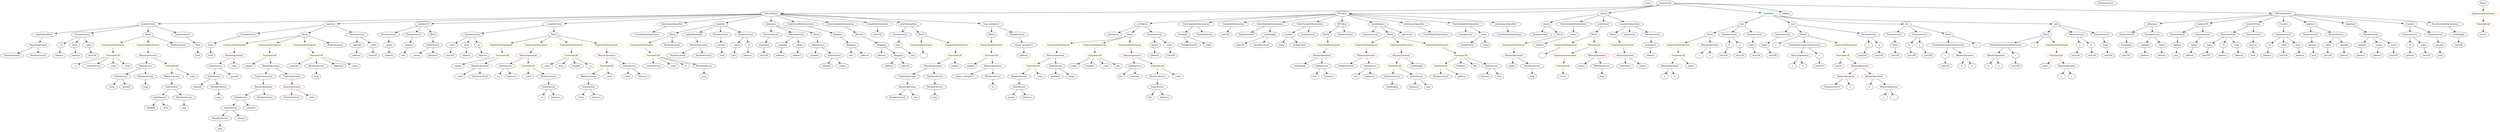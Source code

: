 strict digraph {
	graph [bb="0,0,14461,900"];
	node [label="\N"];
	Enter	[height=0.5,
		pos="9515.5,882",
		width=0.83628];
	IndexAccess_Unnamed_1	[color=black,
		height=0.5,
		label=IndexAccess,
		pos="4718.5,594",
		width=1.6402];
	Identifier__spender	[color=black,
		height=0.5,
		label=_spender,
		pos="4690.5,522",
		width=1.2521];
	IndexAccess_Unnamed_1 -> Identifier__spender	[pos="e,4697.4,540.1 4711.6,575.7 4708.6,568.15 4705,559.12 4701.6,550.68"];
	IndexAccess_Unnamed_2	[color=black,
		height=0.5,
		label=IndexAccess,
		pos="4812.5,522",
		width=1.6402];
	IndexAccess_Unnamed_1 -> IndexAccess_Unnamed_2	[pos="e,4791,539.06 4739.9,577.12 4752.3,567.87 4768.1,556.07 4781.9,545.84"];
	ElementaryTypeName_bool_1	[color=black,
		height=0.5,
		label=bool,
		pos="13027,522",
		width=0.76697];
	FunctionDefinition_transferFrom_1	[color=black,
		height=0.5,
		label=transferFrom,
		pos="840.54,738",
		width=1.6402];
	ModifierInvocation_onlyPayloadSize_1	[color=black,
		height=0.5,
		label=onlyPayloadSize,
		pos="246.54,666",
		width=2.0006];
	FunctionDefinition_transferFrom_1 -> ModifierInvocation_onlyPayloadSize_1	[pos="e,310.71,674.56 786.25,730.6 679.85,718.06 443.69,690.23 322.11,675.91"];
	ParameterList_Unnamed_29	[color=black,
		height=0.5,
		label=ParameterList,
		pos="466.54,666",
		width=1.7095];
	FunctionDefinition_transferFrom_1 -> ParameterList_Unnamed_29	[pos="e,517.42,676.52 791.26,727.78 723.62,715.12 602.04,692.36 528.38,678.57"];
	Block_Unnamed_10	[color=black,
		height=0.5,
		label=Block,
		pos="840.54,666",
		width=0.90558];
	FunctionDefinition_transferFrom_1 -> Block_Unnamed_10	[pos="e,840.54,684.1 840.54,719.7 840.54,712.41 840.54,703.73 840.54,695.54"];
	ParameterList_Unnamed_30	[color=black,
		height=0.5,
		label=ParameterList,
		pos="1066.5,666",
		width=1.7095];
	FunctionDefinition_transferFrom_1 -> ParameterList_Unnamed_30	[pos="e,1025.3,679.76 880.94,724.49 918.28,712.92 973.94,695.68 1014.6,683.1"];
	VariableDeclaration_decimals	[color=black,
		height=0.5,
		label=decimals,
		pos="6839.5,666",
		width=1.1967];
	NumberLiteral_Unnamed_9	[color=black,
		height=0.5,
		label=NumberLiteral,
		pos="6878.5,594",
		width=1.765];
	VariableDeclaration_decimals -> NumberLiteral_Unnamed_9	[pos="e,6868.9,612.28 6849,648.05 6853.3,640.26 6858.6,630.82 6863.5,622.08"];
	ElementaryTypeName_uint8	[color=black,
		height=0.5,
		label=uint8,
		pos="6988.5,594",
		width=0.7947];
	VariableDeclaration_decimals -> ElementaryTypeName_uint8	[pos="e,6966,605.59 6867.6,651.83 6892.6,640.07 6929.3,622.82 6955.7,610.42"];
	FunctionDefinition_setTokens	[color=black,
		height=0.5,
		label=setTokens,
		pos="6609.5,738",
		width=1.363];
	ModifierInvocation_onlyOwner_1	[color=black,
		height=0.5,
		label=onlyOwner,
		pos="6438.5,666",
		width=1.4323];
	FunctionDefinition_setTokens -> ModifierInvocation_onlyOwner_1	[pos="e,6471,680.29 6577.8,724 6550.7,712.91 6511.5,696.86 6481.6,684.61"];
	Block_Unnamed_17	[color=black,
		height=0.5,
		label=Block,
		pos="6540.5,666",
		width=0.90558];
	FunctionDefinition_setTokens -> Block_Unnamed_17	[pos="e,6555.5,682.19 6593.5,720.76 6584.6,711.68 6573.3,700.19 6563.4,690.18"];
	ParameterList_Unnamed_37	[color=black,
		height=0.5,
		label=ParameterList,
		pos="6678.5,666",
		width=1.7095];
	FunctionDefinition_setTokens -> ParameterList_Unnamed_37	[pos="e,6662.1,683.63 6625.5,720.76 6634,712.14 6644.7,701.36 6654.2,691.73"];
	Identifier_target_2	[color=black,
		height=0.5,
		label=target,
		pos="6199.5,450",
		width=0.864];
	Identifier_require_2	[color=black,
		height=0.5,
		label=require,
		pos="2579.5,450",
		width=1.0026];
	Identifier_b_1	[color=black,
		height=0.5,
		label=b,
		pos="10800,306",
		width=0.75];
	Parameter_b_2	[color=black,
		height=0.5,
		label=b,
		pos="9966.5,594",
		width=0.75];
	ElementaryTypeName_uint256_16	[color=black,
		height=0.5,
		label=uint256,
		pos="9941.5,522",
		width=1.0442];
	Parameter_b_2 -> ElementaryTypeName_uint256_16	[pos="e,9947.5,539.79 9960.5,576.05 9957.8,568.4 9954.5,559.16 9951.4,550.56"];
	Identifier__from_4	[color=black,
		height=0.5,
		label=_from,
		pos="3317.5,234",
		width=0.93331];
	FunctionDefinition_approve_1	[color=black,
		height=0.5,
		label=approve,
		pos="1880.5,738",
		width=1.1412];
	ParameterList_Unnamed_33	[color=black,
		height=0.5,
		label=ParameterList,
		pos="1262.5,666",
		width=1.7095];
	FunctionDefinition_approve_1 -> ParameterList_Unnamed_33	[pos="e,1319.1,673.41 1840.9,732.51 1737.8,720.83 1459.7,689.33 1330.4,674.68"];
	Block_Unnamed_12	[color=black,
		height=0.5,
		label=Block,
		pos="1731.5,666",
		width=0.90558];
	FunctionDefinition_approve_1 -> Block_Unnamed_12	[pos="e,1755.7,678.37 1853.2,724.16 1828.7,712.64 1792.6,695.69 1766.1,683.23"];
	ParameterList_Unnamed_32	[color=black,
		height=0.5,
		label=ParameterList,
		pos="2029.5,666",
		width=1.7095];
	FunctionDefinition_approve_1 -> ParameterList_Unnamed_32	[pos="e,1998,681.82 1907.9,724.16 1930.2,713.65 1962.3,698.61 1987.8,686.59"];
	stringLiteral_Unnamed	[color=black,
		height=0.5,
		label=stringLiteral,
		pos="8497.5,594",
		width=1.5016];
	ParameterList_Unnamed_13	[color=black,
		height=0.5,
		label=ParameterList,
		pos="10289,666",
		width=1.7095];
	Parameter_None	[color=black,
		height=0.5,
		label=None,
		pos="10194,594",
		width=0.85014];
	ParameterList_Unnamed_13 -> Parameter_None	[pos="e,10212,608.56 10267,648.76 10253,638.76 10235,625.85 10221,615.19"];
	BinaryOperation_Unnamed_21	[color=brown,
		height=0.5,
		label=BinaryOperation,
		pos="1525.5,306",
		width=1.9867];
	IndexAccess_Unnamed_11	[color=black,
		height=0.5,
		label=IndexAccess,
		pos="1394.5,234",
		width=1.6402];
	BinaryOperation_Unnamed_21 -> IndexAccess_Unnamed_11	[pos="e,1422.9,250.18 1496.1,289.29 1477.5,279.34 1453.2,266.35 1433.1,255.58"];
	NumberLiteral_Unnamed_8	[color=black,
		height=0.5,
		label=NumberLiteral,
		pos="1535.5,234",
		width=1.765];
	BinaryOperation_Unnamed_21 -> NumberLiteral_Unnamed_8	[pos="e,1533.1,252.1 1528,287.7 1529.1,280.32 1530.3,271.52 1531.5,263.25"];
	FunctionCall_Unnamed_17	[color=orange,
		height=0.5,
		label=FunctionCall,
		pos="5956.5,450",
		width=1.6125];
	MemberAccess_Unnamed_15	[color=black,
		height=0.5,
		label=MemberAccess,
		pos="5874.5,378",
		width=1.9174];
	FunctionCall_Unnamed_17 -> MemberAccess_Unnamed_15	[pos="e,5894,395.63 5937.5,432.76 5927.1,423.88 5914,412.71 5902.5,402.85"];
	Identifier__value_11	[color=black,
		height=0.5,
		label=_value,
		pos="5996.5,378",
		width=0.96103];
	FunctionCall_Unnamed_17 -> Identifier__value_11	[pos="e,5986.9,395.79 5966.2,432.05 5970.7,424.14 5976.2,414.54 5981.3,405.69"];
	BinaryOperation_Unnamed_15	[color=brown,
		height=0.5,
		label=BinaryOperation,
		pos="208.54,594",
		width=1.9867];
	ModifierInvocation_onlyPayloadSize_1 -> BinaryOperation_Unnamed_15	[pos="e,217.82,612.1 237.15,647.7 232.96,639.98 227.93,630.71 223.26,622.11"];
	ElementaryTypeName_address_1	[color=black,
		height=0.5,
		label=address,
		pos="13959,522",
		width=1.0996];
	ParameterList_Unnamed_25	[color=black,
		height=0.5,
		label=ParameterList,
		pos="4409.5,666",
		width=1.7095];
	Parameter_remaining_1	[color=black,
		height=0.5,
		label=remaining,
		pos="4391.5,594",
		width=1.2798];
	ParameterList_Unnamed_25 -> Parameter_remaining_1	[pos="e,4395.9,612.1 4405.1,647.7 4403.2,640.32 4400.9,631.52 4398.8,623.25"];
	Parameter__to_3	[color=black,
		height=0.5,
		label=_to,
		pos="334.54,594",
		width=0.75];
	ElementaryTypeName_address_20	[color=black,
		height=0.5,
		label=address,
		pos="329.54,522",
		width=1.0996];
	Parameter__to_3 -> ElementaryTypeName_address_20	[pos="e,330.76,540.1 333.3,575.7 332.78,568.41 332.16,559.73 331.58,551.54"];
	Block_Unnamed_9	[color=black,
		height=0.5,
		label=Block,
		pos="3847.5,666",
		width=0.90558];
	ExpressionStatement_Unnamed_7	[color=orange,
		height=0.5,
		label=ExpressionStatement,
		pos="3672.5,594",
		width=2.458];
	Block_Unnamed_9 -> ExpressionStatement_Unnamed_7	[pos="e,3711.6,610.48 3821.8,654.55 3816.4,652.38 3810.8,650.11 3805.5,648 3778,636.94 3747.2,624.68 3722.2,614.73"];
	BooleanLiteral_Unnamed	[color=black,
		height=0.5,
		label=BooleanLiteral,
		pos="3843.5,594",
		width=1.7788];
	Block_Unnamed_9 -> BooleanLiteral_Unnamed	[pos="e,3844.5,612.1 3846.6,647.7 3846.1,640.41 3845.6,631.73 3845.2,623.54"];
	UserDefinedTypeName_Unnamed	[color=black,
		height=0.5,
		label=UserDefinedTypeName,
		pos="3698.5,666",
		width=2.7214];
	StateVariableDeclaration_Unnamed_6	[color=black,
		height=0.5,
		label=StateVariableDeclaration,
		pos="6923.5,738",
		width=2.8184];
	StateVariableDeclaration_Unnamed_6 -> VariableDeclaration_decimals	[pos="e,6858.2,682.59 6903.2,720.05 6892.3,710.96 6878.7,699.63 6866.9,689.78"];
	NumberLiteral_Unnamed_10	[color=black,
		height=0.5,
		label=NumberLiteral,
		pos="6964.5,666",
		width=1.765];
	StateVariableDeclaration_Unnamed_6 -> NumberLiteral_Unnamed_10	[pos="e,6954.5,684.1 6933.7,719.7 6938.2,711.9 6943.7,702.51 6948.8,693.83"];
	ExpressionStatement_Unnamed_19	[color=orange,
		height=0.5,
		label=ExpressionStatement,
		pos="9037.5,594",
		width=2.458];
	Identifier___1	[color=black,
		height=0.5,
		label=_,
		pos="8896.5,522",
		width=0.75];
	ExpressionStatement_Unnamed_19 -> Identifier___1	[pos="e,8917.8,533.55 9005.2,576.94 8982,565.44 8951,550.04 8928,538.64"];
	ParameterList_Unnamed_34	[color=black,
		height=0.5,
		label=ParameterList,
		pos="8892.5,666",
		width=1.7095];
	ExpressionStatement_Unnamed_6	[color=orange,
		height=0.5,
		label=ExpressionStatement,
		pos="5708.5,594",
		width=2.458];
	FunctionCall_Unnamed_5	[color=orange,
		height=0.5,
		label=FunctionCall,
		pos="5708.5,522",
		width=1.6125];
	ExpressionStatement_Unnamed_6 -> FunctionCall_Unnamed_5	[pos="e,5708.5,540.1 5708.5,575.7 5708.5,568.41 5708.5,559.73 5708.5,551.54"];
	BinaryOperation_Unnamed_8	[color=brown,
		height=0.5,
		label=BinaryOperation,
		pos="11531,522",
		width=1.9867];
	Identifier_b_5	[color=black,
		height=0.5,
		label=b,
		pos="11487,450",
		width=0.75];
	BinaryOperation_Unnamed_8 -> Identifier_b_5	[pos="e,11496,466.83 11520,504.05 11515,495.73 11508,485.54 11502,476.32"];
	Identifier_a_6	[color=black,
		height=0.5,
		label=a,
		pos="11559,450",
		width=0.75];
	BinaryOperation_Unnamed_8 -> Identifier_a_6	[pos="e,11552,467.62 11537,503.7 11541,496.04 11544,486.85 11548,478.3"];
	ContractDefinition_ERC20Token	[color=black,
		height=0.5,
		label=ERC20Token,
		pos="4410.5,810",
		width=1.7234];
	ContractDefinition_ERC20Token -> FunctionDefinition_transferFrom_1	[pos="e,899.37,740.15 4348.6,807.79 3917.4,799.33 1367.9,749.34 910.73,740.38"];
	ContractDefinition_ERC20Token -> FunctionDefinition_approve_1	[pos="e,1921.7,740.6 4348.8,807.63 4099.7,802.04 3143.8,780.16 2357.5,756 2203.2,751.26 2020.7,744.41 1932.9,741.04"];
	FunctionDefinition_balanceOf_1	[color=black,
		height=0.5,
		label=balanceOf,
		pos="2415.5,738",
		width=1.3491];
	ContractDefinition_ERC20Token -> FunctionDefinition_balanceOf_1	[pos="e,2463.7,740.69 4348.9,806.84 4051.6,796.4 2767.2,751.34 2474.9,741.08"];
	FunctionDefinition__transferFrom	[color=black,
		height=0.5,
		label=_transferFrom,
		pos="3183.5,738",
		width=1.7788];
	ContractDefinition_ERC20Token -> FunctionDefinition__transferFrom	[pos="e,3245.9,742.56 4350.1,805.55 4145.7,793.89 3480.2,755.92 3257.1,743.2"];
	InheritanceSpecifier_Unnamed	[color=black,
		height=0.5,
		label=InheritanceSpecifier,
		pos="3840.5,738",
		width=2.3333];
	ContractDefinition_ERC20Token -> InheritanceSpecifier_Unnamed	[pos="e,3912.2,747.8 4354.1,802.06 4253.1,789.66 4041.2,763.64 3923.6,749.2"];
	FunctionDefinition_transfer_1	[color=black,
		height=0.5,
		label=transfer,
		pos="4127.5,738",
		width=1.0719];
	ContractDefinition_ERC20Token -> FunctionDefinition_transfer_1	[pos="e,4161.2,747.32 4364.4,797.6 4311.3,784.46 4224.6,763.02 4172.2,750.04"];
	FunctionDefinition_allowance_1	[color=black,
		height=0.5,
		label=allowance,
		pos="4410.5,738",
		width=1.3076];
	ContractDefinition_ERC20Token -> FunctionDefinition_allowance_1	[pos="e,4410.5,756.1 4410.5,791.7 4410.5,784.41 4410.5,775.73 4410.5,767.54"];
	StateVariableDeclaration_Unnamed_1	[color=black,
		height=0.5,
		label=StateVariableDeclaration,
		pos="4577.5,738",
		width=2.8184];
	ContractDefinition_ERC20Token -> StateVariableDeclaration_Unnamed_1	[pos="e,4539.3,755.03 4444.7,794.67 4469,784.5 4501.9,770.7 4528.9,759.39"];
	StateVariableDeclaration_Unnamed_2	[color=black,
		height=0.5,
		label=StateVariableDeclaration,
		pos="4798.5,738",
		width=2.8184];
	ContractDefinition_ERC20Token -> StateVariableDeclaration_Unnamed_2	[pos="e,4729.1,751.53 4462.1,799.7 4527.5,787.9 4641.1,767.4 4718,753.53"];
	UsingForDeclaration_Unnamed	[color=black,
		height=0.5,
		label=UsingForDeclaration,
		pos="5005.5,738",
		width=2.4303];
	ContractDefinition_ERC20Token -> UsingForDeclaration_Unnamed	[pos="e,4942,750.77 4469.3,804.04 4562.7,795.87 4750.3,778.26 4908.5,756 4915.7,754.99 4923.2,753.84 4930.7,752.64"];
	ModifierDefinition_onlyPayloadSize	[color=black,
		height=0.5,
		label=onlyPayloadSize,
		pos="5185.5,738",
		width=2.0006];
	ContractDefinition_ERC20Token -> ModifierDefinition_onlyPayloadSize	[pos="e,5132.8,750.7 4471.8,806.83 4592.7,802 4870.3,788.14 5101.5,756 5108.1,755.09 5114.8,753.99 5121.6,752.8"];
	FunctionDefinition_bug_txorigin12	[color=black,
		height=0.5,
		label=bug_txorigin12,
		pos="5708.5,738",
		width=1.8481];
	ContractDefinition_ERC20Token -> FunctionDefinition_bug_txorigin12	[pos="e,5643.5,742.51 4471,805.74 4683.6,794.28 5396.9,755.81 5632.4,743.11"];
	IndexAccess_Unnamed_19	[color=black,
		height=0.5,
		label=IndexAccess,
		pos="5874.5,306",
		width=1.6402];
	Identifier_target_1	[color=black,
		height=0.5,
		label=target,
		pos="5828.5,234",
		width=0.864];
	IndexAccess_Unnamed_19 -> Identifier_target_1	[pos="e,5839.3,251.31 5863.4,288.05 5858,279.85 5851.4,269.83 5845.4,260.71"];
	Identifier_balances_9	[color=black,
		height=0.5,
		label=balances,
		pos="5920.5,234",
		width=1.1828];
	IndexAccess_Unnamed_19 -> Identifier_balances_9	[pos="e,5909.5,251.79 5885.7,288.05 5890.9,280.06 5897.3,270.33 5903.2,261.4"];
	BinaryOperation_Unnamed_10	[color=brown,
		height=0.5,
		label=BinaryOperation,
		pos="5376.5,450",
		width=1.9867];
	TupleExpression_Unnamed	[color=black,
		height=0.5,
		label=TupleExpression,
		pos="5223.5,378",
		width=2.0422];
	BinaryOperation_Unnamed_10 -> TupleExpression_Unnamed	[pos="e,5257.3,394.45 5343,433.64 5320.8,423.51 5291.6,410.13 5267.6,399.15"];
	MemberAccess_Unnamed	[color=black,
		height=0.5,
		label=MemberAccess,
		pos="5384.5,378",
		width=1.9174];
	BinaryOperation_Unnamed_10 -> MemberAccess_Unnamed	[pos="e,5382.6,396.1 5378.5,431.7 5379.3,424.41 5380.3,415.73 5381.3,407.54"];
	ElementaryTypeName_address_23	[color=black,
		height=0.5,
		label=address,
		pos="2028.5,522",
		width=1.0996];
	Parameter_success_3	[color=black,
		height=0.5,
		label=success,
		pos="4127.5,594",
		width=1.1135];
	ElementaryTypeName_bool_3	[color=black,
		height=0.5,
		label=bool,
		pos="4142.5,522",
		width=0.76697];
	Parameter_success_3 -> ElementaryTypeName_bool_3	[pos="e,4138.9,540.1 4131.2,575.7 4132.8,568.32 4134.7,559.52 4136.5,551.25"];
	Block_Unnamed_3	[color=black,
		height=0.5,
		label=Block,
		pos="11819,666",
		width=0.90558];
	VariableDeclarationStatement_Unnamed_2	[color=black,
		height=0.5,
		label=VariableDeclarationStatement,
		pos="11589,594",
		width=3.3174];
	Block_Unnamed_3 -> VariableDeclarationStatement_Unnamed_2	[pos="e,11640,610.58 11790,656.42 11756,645.89 11696,627.75 11651,613.91"];
	Identifier_c_4	[color=black,
		height=0.5,
		label=c,
		pos="11753,594",
		width=0.75];
	Block_Unnamed_3 -> Identifier_c_4	[pos="e,11766,609.54 11804,649.46 11795,640.15 11784,628.14 11774,617.77"];
	ExpressionStatement_Unnamed_2	[color=orange,
		height=0.5,
		label=ExpressionStatement,
		pos="11886,594",
		width=2.458];
	Block_Unnamed_3 -> ExpressionStatement_Unnamed_2	[pos="e,11869,612.13 11833,649.81 11841,641.23 11852,630.27 11861,620.42"];
	Parameter_None_3	[color=black,
		height=0.5,
		label=None,
		pos="12175,594",
		width=0.85014];
	ElementaryTypeName_uint256_20	[color=black,
		height=0.5,
		label=uint256,
		pos="12184,522",
		width=1.0442];
	Parameter_None_3 -> ElementaryTypeName_uint256_20	[pos="e,12181,540.1 12177,575.7 12178,568.32 12179,559.52 12180,551.25"];
	ParameterList_Unnamed_2	[color=black,
		height=0.5,
		label=ParameterList,
		pos="13959,666",
		width=1.7095];
	Parameter__to	[color=black,
		height=0.5,
		label=_to,
		pos="13959,594",
		width=0.75];
	ParameterList_Unnamed_2 -> Parameter__to	[pos="e,13959,612.1 13959,647.7 13959,640.41 13959,631.73 13959,623.54"];
	Parameter__value	[color=black,
		height=0.5,
		label=_value,
		pos="14041,594",
		width=0.96103];
	ParameterList_Unnamed_2 -> Parameter__value	[pos="e,14023,609.95 13978,648.76 13988,639.43 14002,627.57 14014,617.36"];
	UsingForDeclaration_Unnamed_1	[color=black,
		height=0.5,
		label=UsingForDeclaration,
		pos="7130.5,738",
		width=2.4303];
	ElementaryTypeName_uint256_28	[color=black,
		height=0.5,
		label=uint256,
		pos="7083.5,666",
		width=1.0442];
	UsingForDeclaration_Unnamed_1 -> ElementaryTypeName_uint256_28	[pos="e,7094.7,683.62 7118.9,719.7 7113.5,711.7 7107.1,702.02 7101.1,693.15"];
	ElementaryTypeName_uint256_14	[color=black,
		height=0.5,
		label=uint256,
		pos="11243,450",
		width=1.0442];
	FunctionDefinition_sub	[color=black,
		height=0.5,
		label=sub,
		pos="10044,738",
		width=0.75];
	Block_Unnamed_2	[color=black,
		height=0.5,
		label=Block,
		pos="9849.5,666",
		width=0.90558];
	FunctionDefinition_sub -> Block_Unnamed_2	[pos="e,9876.4,676.71 10020,728.56 9987.1,716.65 9926.6,694.79 9887.2,680.59"];
	ParameterList_Unnamed_16	[color=black,
		height=0.5,
		label=ParameterList,
		pos="9973.5,666",
		width=1.7095];
	FunctionDefinition_sub -> ParameterList_Unnamed_16	[pos="e,9990.2,683.7 10029,722.5 10020,713.59 10008,701.94 9998.2,691.62"];
	ParameterList_Unnamed_17	[color=black,
		height=0.5,
		label=ParameterList,
		pos="10115,666",
		width=1.7095];
	FunctionDefinition_sub -> ParameterList_Unnamed_17	[pos="e,10098,683.7 10058,722.5 10067,713.59 10079,701.94 10090,691.62"];
	Identifier__to_1	[color=black,
		height=0.5,
		label=_to,
		pos="417.54,450",
		width=0.75];
	BinaryOperation_Unnamed_14	[color=brown,
		height=0.5,
		label=BinaryOperation,
		pos="840.54,522",
		width=1.9867];
	IndexAccess_Unnamed_3	[color=black,
		height=0.5,
		label=IndexAccess,
		pos="840.54,450",
		width=1.6402];
	BinaryOperation_Unnamed_14 -> IndexAccess_Unnamed_3	[pos="e,840.54,468.1 840.54,503.7 840.54,496.41 840.54,487.73 840.54,479.54"];
	FunctionCall_Unnamed_7	[color=orange,
		height=0.5,
		label=FunctionCall,
		pos="996.54,450",
		width=1.6125];
	BinaryOperation_Unnamed_14 -> FunctionCall_Unnamed_7	[pos="e,964.35,465.44 874.39,505.81 897.75,495.33 929,481.3 954.04,470.07"];
	Parameter_None_5	[color=black,
		height=0.5,
		label=None,
		pos="1204.5,594",
		width=0.85014];
	ParameterList_Unnamed_33 -> Parameter_None_5	[pos="e,1217.3,610.36 1248.5,648.05 1241.3,639.35 1232.4,628.59 1224.5,619.03"];
	TupleExpression_Unnamed_2	[color=black,
		height=0.5,
		label=TupleExpression,
		pos="1525.5,378",
		width=2.0422];
	TupleExpression_Unnamed_2 -> BinaryOperation_Unnamed_21	[pos="e,1525.5,324.1 1525.5,359.7 1525.5,352.41 1525.5,343.73 1525.5,335.54"];
	Identifier__transferFrom	[color=black,
		height=0.5,
		label=_transferFrom,
		pos="3750.5,450",
		width=1.7788];
	MemberAccess_Unnamed_7	[color=black,
		height=0.5,
		label=MemberAccess,
		pos="3364.5,378",
		width=1.9174];
	IndexAccess_Unnamed_8	[color=black,
		height=0.5,
		label=IndexAccess,
		pos="3364.5,306",
		width=1.6402];
	MemberAccess_Unnamed_7 -> IndexAccess_Unnamed_8	[pos="e,3364.5,324.1 3364.5,359.7 3364.5,352.41 3364.5,343.73 3364.5,335.54"];
	NumberLiteral_Unnamed_1	[color=black,
		height=0.5,
		label=NumberLiteral,
		pos="5159.5,234",
		width=1.765];
	Identifier_msg	[color=black,
		height=0.5,
		label=msg,
		pos="5384.5,234",
		width=0.75];
	ElementaryTypeName_string	[color=black,
		height=0.5,
		label=string,
		pos="8600.5,594",
		width=0.864];
	NumberLiteral_Unnamed	[color=black,
		height=0.5,
		label=NumberLiteral,
		pos="10575,306",
		width=1.765];
	VariableDeclarationStatement_Unnamed_2 -> BinaryOperation_Unnamed_8	[pos="e,11545,540.1 11574,575.7 11567,567.56 11559,557.69 11552,548.7"];
	VariableDeclaration_c_2	[color=black,
		height=0.5,
		label=c,
		pos="11648,522",
		width=0.75];
	VariableDeclarationStatement_Unnamed_2 -> VariableDeclaration_c_2	[pos="e,11635,538.2 11603,575.7 11610,566.98 11619,556.28 11627,546.81"];
	Parameter__value_1	[color=black,
		height=0.5,
		label=_value,
		pos="12774,594",
		width=0.96103];
	ElementaryTypeName_uint256_2	[color=black,
		height=0.5,
		label=uint256,
		pos="12750,522",
		width=1.0442];
	Parameter__value_1 -> ElementaryTypeName_uint256_2	[pos="e,12755,539.79 12768,576.05 12765,568.4 12762,559.16 12759,550.56"];
	ElementaryTypeName_bool_4	[color=black,
		height=0.5,
		label=bool,
		pos="1124.5,522",
		width=0.76697];
	FunctionCall_Unnamed_8	[color=orange,
		height=0.5,
		label=FunctionCall,
		pos="643.54,522",
		width=1.6125];
	FunctionCall_Unnamed_8 -> Identifier__to_1	[pos="e,438.6,461.67 597.94,510.58 559.01,501.15 501.84,485.99 453.54,468 452,467.43 450.44,466.81 448.87,466.17"];
	Identifier__transferFrom_1	[color=black,
		height=0.5,
		label=_transferFrom,
		pos="526.54,450",
		width=1.7788];
	FunctionCall_Unnamed_8 -> Identifier__transferFrom_1	[pos="e,552.84,466.73 617.57,505.46 601.33,495.75 580.17,483.09 562.35,472.42"];
	Identifier__value_2	[color=black,
		height=0.5,
		label=_value,
		pos="643.54,450",
		width=0.96103];
	FunctionCall_Unnamed_8 -> Identifier__value_2	[pos="e,643.54,468.1 643.54,503.7 643.54,496.41 643.54,487.73 643.54,479.54"];
	Identifier__from_2	[color=black,
		height=0.5,
		label=_from,
		pos="729.54,450",
		width=0.93331];
	FunctionCall_Unnamed_8 -> Identifier__from_2	[pos="e,711.75,465.48 663.49,504.76 675.22,495.21 690.22,483.01 702.95,472.64"];
	ParameterList_Unnamed_21	[color=black,
		height=0.5,
		label=ParameterList,
		pos="12183,882",
		width=1.7095];
	ParameterList_Unnamed_22	[color=black,
		height=0.5,
		label=ParameterList,
		pos="2218.5,666",
		width=1.7095];
	FunctionDefinition_balanceOf_1 -> ParameterList_Unnamed_22	[pos="e,2256.5,680.49 2381.2,724.81 2349.7,713.59 2302.5,696.84 2267.1,684.25"];
	ParameterList_Unnamed_23	[color=black,
		height=0.5,
		label=ParameterList,
		pos="2359.5,666",
		width=1.7095];
	FunctionDefinition_balanceOf_1 -> ParameterList_Unnamed_23	[pos="e,2373.1,683.96 2402.3,720.41 2395.7,712.16 2387.5,702.01 2380.2,692.78"];
	Block_Unnamed_6	[color=black,
		height=0.5,
		label=Block,
		pos="2471.5,666",
		width=0.90558];
	FunctionDefinition_balanceOf_1 -> Block_Unnamed_6	[pos="e,2458.7,682.99 2428.8,720.41 2435.6,711.92 2444,701.41 2451.6,691.96"];
	ParameterList_Unnamed_4	[color=black,
		height=0.5,
		label=ParameterList,
		pos="12876,666",
		width=1.7095];
	ParameterList_Unnamed_4 -> Parameter__value_1	[pos="e,12794,608.86 12852,648.94 12838,638.91 12819,625.92 12803,615.19"];
	Parameter__to_1	[color=black,
		height=0.5,
		label=_to,
		pos="12855,594",
		width=0.75];
	ParameterList_Unnamed_4 -> Parameter__to_1	[pos="e,12860,612.1 12870,647.7 12868,640.24 12865,631.32 12863,622.97"];
	Parameter__from	[color=black,
		height=0.5,
		label=_from,
		pos="12935,594",
		width=0.93331];
	ParameterList_Unnamed_4 -> Parameter__from	[pos="e,12921,610.83 12890,648.05 12897,639.47 12906,628.89 12914,619.44"];
	ParameterList_Unnamed_7	[color=black,
		height=0.5,
		label=ParameterList,
		pos="13354,666",
		width=1.7095];
	Parameter_success_2	[color=black,
		height=0.5,
		label=success,
		pos="13373,594",
		width=1.1135];
	ParameterList_Unnamed_7 -> Parameter_success_2	[pos="e,13368,612.1 13358,647.7 13360,640.24 13363,631.32 13365,622.97"];
	Block_Unnamed_13	[color=black,
		height=0.5,
		label=Block,
		pos="9004.5,666",
		width=0.90558];
	ExpressionStatement_Unnamed_17	[color=orange,
		height=0.5,
		label=ExpressionStatement,
		pos="8745.5,594",
		width=2.458];
	Block_Unnamed_13 -> ExpressionStatement_Unnamed_17	[pos="e,8806.9,607.25 8979.6,653.95 8974.4,651.82 8968.8,649.72 8963.5,648 8915.8,632.4 8860.8,619.07 8818,609.67"];
	ElementaryTypeName_address_3	[color=black,
		height=0.5,
		label=address,
		pos="12845,522",
		width=1.0996];
	ExpressionStatement_Unnamed_15	[color=orange,
		height=0.5,
		label=ExpressionStatement,
		pos="1341.5,594",
		width=2.458];
	BinaryOperation_Unnamed_22	[color=brown,
		height=0.5,
		label=BinaryOperation,
		pos="1341.5,522",
		width=1.9867];
	ExpressionStatement_Unnamed_15 -> BinaryOperation_Unnamed_22	[pos="e,1341.5,540.1 1341.5,575.7 1341.5,568.41 1341.5,559.73 1341.5,551.54"];
	VariableDeclaration_owner	[color=black,
		height=0.5,
		label=owner,
		pos="9088.5,666",
		width=0.93331];
	ElementaryTypeName_address_24	[color=black,
		height=0.5,
		label=address,
		pos="8891.5,594",
		width=1.0996];
	VariableDeclaration_owner -> ElementaryTypeName_address_24	[pos="e,8922.4,605.73 9062.4,654.16 9057.2,652.06 9051.7,649.92 9046.5,648 8999.9,630.66 8987.6,628.15 8940.5,612 8938.2,611.18 8935.7,\
610.34 8933.2,609.48"];
	VariableDeclaration_allowed	[color=black,
		height=0.5,
		label=allowed,
		pos="4903.5,666",
		width=1.0858];
	Mapping_Unnamed_1	[color=black,
		height=0.5,
		label=Mapping,
		pos="5096.5,594",
		width=1.2105];
	VariableDeclaration_allowed -> Mapping_Unnamed_1	[pos="e,5064.7,606.56 4933.7,654.06 4966,642.35 5017.5,623.68 5053.9,610.47"];
	Identifier__value	[color=black,
		height=0.5,
		label=_value,
		pos="3867.5,450",
		width=0.96103];
	Parameter_success	[color=black,
		height=0.5,
		label=success,
		pos="14136,594",
		width=1.1135];
	ElementaryTypeName_bool	[color=black,
		height=0.5,
		label=bool,
		pos="14137,522",
		width=0.76697];
	Parameter_success -> ElementaryTypeName_bool	[pos="e,14136,540.1 14136,575.7 14136,568.41 14136,559.73 14136,551.54"];
	FunctionCall_Unnamed_10	[color=orange,
		height=0.5,
		label=FunctionCall,
		pos="3474.5,450",
		width=1.6125];
	FunctionCall_Unnamed_10 -> MemberAccess_Unnamed_7	[pos="e,3389.9,395.14 3449.9,433.29 3434.9,423.79 3415.7,411.53 3399.2,401.06"];
	Identifier__value_4	[color=black,
		height=0.5,
		label=_value,
		pos="3486.5,378",
		width=0.96103];
	FunctionCall_Unnamed_10 -> Identifier__value_4	[pos="e,3483.6,396.1 3477.5,431.7 3478.8,424.32 3480.3,415.52 3481.7,407.25"];
	Identifier_c_1	[color=black,
		height=0.5,
		label=c,
		pos="10270,594",
		width=0.75];
	FunctionCall_Unnamed_6	[color=orange,
		height=0.5,
		label=FunctionCall,
		pos="3748.5,522",
		width=1.6125];
	ExpressionStatement_Unnamed_7 -> FunctionCall_Unnamed_6	[pos="e,3730.6,539.55 3690.9,576.05 3700.3,567.39 3711.9,556.7 3722.3,547.19"];
	FunctionCall_Unnamed_15	[color=orange,
		height=0.5,
		label=FunctionCall,
		pos="9010.5,450",
		width=1.6125];
	Identifier_revert_1	[color=black,
		height=0.5,
		label=revert,
		pos="9010.5,378",
		width=0.87786];
	FunctionCall_Unnamed_15 -> Identifier_revert_1	[pos="e,9010.5,396.1 9010.5,431.7 9010.5,424.41 9010.5,415.73 9010.5,407.54"];
	ElementaryTypeName_uint_1	[color=black,
		height=0.5,
		label=uint,
		pos="4916.5,522",
		width=0.75];
	StateVariableDeclaration_Unnamed_7	[color=black,
		height=0.5,
		label=StateVariableDeclaration,
		pos="7337.5,738",
		width=2.8184];
	NumberLiteral_Unnamed_12	[color=black,
		height=0.5,
		label=NumberLiteral,
		pos="7202.5,666",
		width=1.765];
	StateVariableDeclaration_Unnamed_7 -> NumberLiteral_Unnamed_12	[pos="e,7232.1,682.35 7305.9,720.59 7286.9,710.75 7262.6,698.14 7242.3,687.63"];
	VariableDeclaration_totalSupply_1	[color=black,
		height=0.5,
		label=totalSupply,
		pos="7337.5,666",
		width=1.4739];
	StateVariableDeclaration_Unnamed_7 -> VariableDeclaration_totalSupply_1	[pos="e,7337.5,684.1 7337.5,719.7 7337.5,712.41 7337.5,703.73 7337.5,695.54"];
	VariableDeclarationStatement_Unnamed	[color=black,
		height=0.5,
		label=VariableDeclarationStatement,
		pos="10434,594",
		width=3.3174];
	BinaryOperation_Unnamed	[color=brown,
		height=0.5,
		label=BinaryOperation,
		pos="10386,522",
		width=1.9867];
	VariableDeclarationStatement_Unnamed -> BinaryOperation_Unnamed	[pos="e,10397,540.1 10422,575.7 10416,567.81 10410,558.3 10404,549.55"];
	VariableDeclaration_c	[color=black,
		height=0.5,
		label=c,
		pos="10503,522",
		width=0.75];
	VariableDeclarationStatement_Unnamed -> VariableDeclaration_c	[pos="e,10488,537.28 10451,575.7 10460,566.55 10471,555.22 10480,545.41"];
	ExpressionStatement_Unnamed_9	[color=orange,
		height=0.5,
		label=ExpressionStatement,
		pos="645.54,594",
		width=2.458];
	ExpressionStatement_Unnamed_9 -> FunctionCall_Unnamed_8	[pos="e,644.03,540.1 645.04,575.7 644.84,568.41 644.59,559.73 644.35,551.54"];
	ParameterList_Unnamed_31	[color=black,
		height=0.5,
		label=ParameterList,
		pos="2718.5,666",
		width=1.7095];
	FunctionDefinition__transferFrom -> ParameterList_Unnamed_31	[pos="e,2772.4,675.11 3127.9,728.63 3041.6,715.63 2875.7,690.66 2783.8,676.82"];
	Block_Unnamed_11	[color=black,
		height=0.5,
		label=Block,
		pos="3183.5,666",
		width=0.90558];
	FunctionDefinition__transferFrom -> Block_Unnamed_11	[pos="e,3183.5,684.1 3183.5,719.7 3183.5,712.41 3183.5,703.73 3183.5,695.54"];
	ModifierInvocation_onlyPayloadSize	[color=black,
		height=0.5,
		label=onlyPayloadSize,
		pos="3975.5,666",
		width=2.0006];
	BinaryOperation_Unnamed_13	[color=brown,
		height=0.5,
		label=BinaryOperation,
		pos="3997.5,594",
		width=1.9867];
	ModifierInvocation_onlyPayloadSize -> BinaryOperation_Unnamed_13	[pos="e,3992.2,612.1 3981,647.7 3983.3,640.24 3986.1,631.32 3988.7,622.97"];
	ParameterList_Unnamed_3	[color=black,
		height=0.5,
		label=ParameterList,
		pos="14100,666",
		width=1.7095];
	ParameterList_Unnamed_3 -> Parameter_success	[pos="e,14127,611.62 14108,647.7 14112,639.87 14117,630.44 14122,621.73"];
	FunctionCall_Unnamed_2	[color=orange,
		height=0.5,
		label=FunctionCall,
		pos="11884,522",
		width=1.6125];
	Identifier_assert_2	[color=black,
		height=0.5,
		label=assert,
		pos="11823,450",
		width=0.89172];
	FunctionCall_Unnamed_2 -> Identifier_assert_2	[pos="e,11836,466.51 11869,504.41 11861,495.62 11852,484.66 11843,474.96"];
	BinaryOperation_Unnamed_9	[color=brown,
		height=0.5,
		label=BinaryOperation,
		pos="11945,450",
		width=1.9867];
	FunctionCall_Unnamed_2 -> BinaryOperation_Unnamed_9	[pos="e,11930,467.96 11898,504.41 11905,496.08 11914,485.8 11922,476.49"];
	Identifier_a_2	[color=black,
		height=0.5,
		label=a,
		pos="10881,234",
		width=0.75];
	IndexAccess_Unnamed_4	[color=black,
		height=0.5,
		label=IndexAccess,
		pos="694.54,378",
		width=1.6402];
	Identifier__from	[color=black,
		height=0.5,
		label=_from,
		pos="634.54,306",
		width=0.93331];
	IndexAccess_Unnamed_4 -> Identifier__from	[pos="e,647.83,322.51 680.32,360.41 672.78,351.62 663.39,340.66 655.08,330.96"];
	Identifier_allowed_1	[color=black,
		height=0.5,
		label=allowed,
		pos="725.54,306",
		width=1.0858];
	IndexAccess_Unnamed_4 -> Identifier_allowed_1	[pos="e,717.96,324.1 702.2,359.7 705.58,352.07 709.63,342.92 713.41,334.4"];
	Identifier_require_3	[color=black,
		height=0.5,
		label=require,
		pos="1431.5,450",
		width=1.0026];
	ParameterList_Unnamed_29 -> Parameter__to_3	[pos="e,355.35,606.04 437.9,649.81 416.52,638.48 387.36,623.01 365.46,611.4"];
	Parameter__from_1	[color=black,
		height=0.5,
		label=_from,
		pos="418.54,594",
		width=0.93331];
	ParameterList_Unnamed_29 -> Parameter__from_1	[pos="e,429.72,611.31 454.92,648.05 449.3,639.85 442.42,629.83 436.17,620.71"];
	Parameter__value_4	[color=black,
		height=0.5,
		label=_value,
		pos="504.54,594",
		width=0.96103];
	ParameterList_Unnamed_29 -> Parameter__value_4	[pos="e,495.42,611.79 475.74,648.05 480.03,640.14 485.25,630.54 490.05,621.69"];
	Identifier_Transfer_1	[color=black,
		height=0.5,
		label=Transfer,
		pos="6290.5,450",
		width=1.1689];
	Block_Unnamed_10 -> ExpressionStatement_Unnamed_9	[pos="e,687.99,610.24 813.83,655.41 784.31,644.81 735.99,627.47 698.68,614.08"];
	ExpressionStatement_Unnamed_8	[color=orange,
		height=0.5,
		label=ExpressionStatement,
		pos="840.54,594",
		width=2.458];
	Block_Unnamed_10 -> ExpressionStatement_Unnamed_8	[pos="e,840.54,612.1 840.54,647.7 840.54,640.41 840.54,631.73 840.54,623.54"];
	BooleanLiteral_Unnamed_1	[color=black,
		height=0.5,
		label=BooleanLiteral,
		pos="1011.5,594",
		width=1.7788];
	Block_Unnamed_10 -> BooleanLiteral_Unnamed_1	[pos="e,976.25,609.45 866.14,654.52 892.42,643.76 933.89,626.79 965.82,613.72"];
	FunctionCall_Unnamed_19	[color=orange,
		height=0.5,
		label=FunctionCall,
		pos="8040.5,450",
		width=1.6125];
	MemberAccess_Unnamed_16	[color=black,
		height=0.5,
		label=MemberAccess,
		pos="8023.5,378",
		width=1.9174];
	FunctionCall_Unnamed_19 -> MemberAccess_Unnamed_16	[pos="e,8027.7,396.1 8036.3,431.7 8034.5,424.32 8032.4,415.52 8030.4,407.25"];
	IndexAccess_Unnamed_20	[color=black,
		height=0.5,
		label=IndexAccess,
		pos="8169.5,378",
		width=1.6402];
	FunctionCall_Unnamed_19 -> IndexAccess_Unnamed_20	[pos="e,8141.6,394.16 8068.5,433.81 8087,423.81 8111.3,410.6 8131.5,399.65"];
	ContractDefinition_RFToken	[color=black,
		height=0.5,
		label=RFToken,
		pos="7748.5,810",
		width=1.2937];
	ContractDefinition_RFToken -> FunctionDefinition_setTokens	[pos="e,6656.9,743.31 7702.3,806.81 7566.1,800.28 7154.5,779.87 6813.5,756 6764.5,752.57 6709,747.89 6668.3,744.31"];
	ContractDefinition_RFToken -> StateVariableDeclaration_Unnamed_6	[pos="e,6996,750.93 7702.5,806.83 7588.8,801.19 7285.9,784.53 7034.5,756 7025.7,754.99 7016.4,753.8 7007.2,752.52"];
	ContractDefinition_RFToken -> UsingForDeclaration_Unnamed_1	[pos="e,7193.8,750.77 7703.1,805.49 7612.4,798.23 7402.7,780.23 7227.5,756 7220.2,754.98 7212.6,753.83 7204.9,752.6"];
	ContractDefinition_RFToken -> StateVariableDeclaration_Unnamed_7	[pos="e,7409,751.18 7706.5,801.84 7639.4,790.4 7506.7,767.82 7420.1,753.07"];
	StateVariableDeclaration_Unnamed_5	[color=black,
		height=0.5,
		label=StateVariableDeclaration,
		pos="7558.5,738",
		width=2.8184];
	ContractDefinition_RFToken -> StateVariableDeclaration_Unnamed_5	[pos="e,7601.1,754.68 7715.9,796.97 7687.3,786.42 7645.1,770.89 7611.6,758.56"];
	FunctionDefinition_RFToken	[color=black,
		height=0.5,
		label=RFToken,
		pos="7748.5,738",
		width=1.2937];
	ContractDefinition_RFToken -> FunctionDefinition_RFToken	[pos="e,7748.5,756.1 7748.5,791.7 7748.5,784.41 7748.5,775.73 7748.5,767.54"];
	FunctionDefinition_burnBalance	[color=black,
		height=0.5,
		label=burnBalance,
		pos="7961.5,738",
		width=1.5709];
	ContractDefinition_RFToken -> FunctionDefinition_burnBalance	[pos="e,7923.3,751.58 7783.2,797.6 7818.4,786.05 7873,768.1 7912.5,755.1"];
	InheritanceSpecifier_Unnamed_2	[color=black,
		height=0.5,
		label=InheritanceSpecifier,
		pos="8168.5,738",
		width=2.3333];
	ContractDefinition_RFToken -> InheritanceSpecifier_Unnamed_2	[pos="e,8103.8,749.78 7790.7,801.97 7861.3,790.21 8004.1,766.4 8092.5,751.67"];
	StateVariableDeclaration_Unnamed_4	[color=black,
		height=0.5,
		label=StateVariableDeclaration,
		pos="8466.5,738",
		width=2.8184];
	ContractDefinition_RFToken -> StateVariableDeclaration_Unnamed_4	[pos="e,8379.3,747.51 7793.5,804.62 7907.5,793.5 8210.5,763.96 8368.2,748.59"];
	InheritanceSpecifier_Unnamed_1	[color=black,
		height=0.5,
		label=InheritanceSpecifier,
		pos="8692.5,738",
		width=2.3333];
	ContractDefinition_RFToken -> InheritanceSpecifier_Unnamed_1	[pos="e,8627,749.56 7794.9,807.36 7920.8,802.62 8279.6,787.2 8576.5,756 8589.2,754.67 8602.6,752.97 8615.7,751.16"];
	VariableDeclaration_symbol	[color=black,
		height=0.5,
		label=symbol,
		pos="7446.5,666",
		width=1.0581];
	ElementaryTypeName_string_1	[color=black,
		height=0.5,
		label=string,
		pos="7413.5,594",
		width=0.864];
	VariableDeclaration_symbol -> ElementaryTypeName_string_1	[pos="e,7421.5,611.79 7438.6,648.05 7434.9,640.23 7430.4,630.75 7426.3,621.98"];
	stringLiteral_Unnamed_2	[color=black,
		height=0.5,
		label=stringLiteral,
		pos="7516.5,594",
		width=1.5016];
	VariableDeclaration_symbol -> stringLiteral_Unnamed_2	[pos="e,7500.1,611.47 7462.1,649.46 7470.9,640.65 7482.1,629.43 7492.1,619.46"];
	ExpressionStatement_Unnamed_23	[color=orange,
		height=0.5,
		label=ExpressionStatement,
		pos="6111.5,594",
		width=2.458];
	BinaryOperation_Unnamed_28	[color=brown,
		height=0.5,
		label=BinaryOperation,
		pos="6091.5,522",
		width=1.9867];
	ExpressionStatement_Unnamed_23 -> BinaryOperation_Unnamed_28	[pos="e,6096.4,540.1 6106.6,575.7 6104.5,568.24 6101.9,559.32 6099.5,550.97"];
	VariableDeclarationStatement_Unnamed_1	[color=black,
		height=0.5,
		label=VariableDeclarationStatement,
		pos="11261,594",
		width=3.3174];
	VariableDeclaration_c_1	[color=black,
		height=0.5,
		label=c,
		pos="11243,522",
		width=0.75];
	VariableDeclarationStatement_Unnamed_1 -> VariableDeclaration_c_1	[pos="e,11247,540.1 11256,575.7 11254,568.32 11252,559.52 11250,551.25"];
	BinaryOperation_Unnamed_5	[color=brown,
		height=0.5,
		label=BinaryOperation,
		pos="11360,522",
		width=1.9867];
	VariableDeclarationStatement_Unnamed_1 -> BinaryOperation_Unnamed_5	[pos="e,11336,539.31 11285,576.05 11297,566.98 11313,555.68 11327,545.84"];
	NumberLiteral_Unnamed_14	[color=black,
		height=0.5,
		label=NumberLiteral,
		pos="7752.5,450",
		width=1.765];
	MemberAccess_Unnamed_14	[color=black,
		height=0.5,
		label=MemberAccess,
		pos="6702.5,378",
		width=1.9174];
	IndexAccess_Unnamed_17	[color=black,
		height=0.5,
		label=IndexAccess,
		pos="6702.5,306",
		width=1.6402];
	MemberAccess_Unnamed_14 -> IndexAccess_Unnamed_17	[pos="e,6702.5,324.1 6702.5,359.7 6702.5,352.41 6702.5,343.73 6702.5,335.54"];
	Identifier_a_1	[color=black,
		height=0.5,
		label=a,
		pos="10684,306",
		width=0.75];
	Identifier_allowed	[color=black,
		height=0.5,
		label=allowed,
		pos="4764.5,450",
		width=1.0858];
	Parameter__owner_2	[color=black,
		height=0.5,
		label=_owner,
		pos="2218.5,594",
		width=1.0719];
	ParameterList_Unnamed_22 -> Parameter__owner_2	[pos="e,2218.5,612.1 2218.5,647.7 2218.5,640.41 2218.5,631.73 2218.5,623.54"];
	ElementaryTypeName_uint_3	[color=black,
		height=0.5,
		label=uint,
		pos="2303.5,522",
		width=0.75];
	Parameter_balance	[color=black,
		height=0.5,
		label=balance,
		pos="12583,594",
		width=1.0719];
	ElementaryTypeName_uint	[color=black,
		height=0.5,
		label=uint,
		pos="12570,522",
		width=0.75];
	Parameter_balance -> ElementaryTypeName_uint	[pos="e,12573,540.1 12579,575.7 12578,568.32 12576,559.52 12575,551.25"];
	Identifier_balances_2	[color=black,
		height=0.5,
		label=balances,
		pos="3411.5,234",
		width=1.1828];
	ContractDefinition_owned	[color=black,
		height=0.5,
		label=owned,
		pos="9259.5,810",
		width=0.98875];
	FunctionDefinition_owned	[color=black,
		height=0.5,
		label=owned,
		pos="8933.5,738",
		width=0.98875];
	ContractDefinition_owned -> FunctionDefinition_owned	[pos="e,8960.4,750.03 9225.4,804.52 9172,797.09 9066,780.57 8978.5,756 8976.1,755.32 8973.7,754.57 8971.2,753.77"];
	StateVariableDeclaration_Unnamed_3	[color=black,
		height=0.5,
		label=StateVariableDeclaration,
		pos="9088.5,738",
		width=2.8184];
	ContractDefinition_owned -> StateVariableDeclaration_Unnamed_3	[pos="e,9127.6,754.99 9232.4,797.91 9207.2,787.56 9168.9,771.88 9138.1,759.29"];
	ModifierDefinition_onlyOwner	[color=black,
		height=0.5,
		label=onlyOwner,
		pos="9259.5,738",
		width=1.4323];
	ContractDefinition_owned -> ModifierDefinition_onlyOwner	[pos="e,9259.5,756.1 9259.5,791.7 9259.5,784.41 9259.5,775.73 9259.5,767.54"];
	FunctionDefinition_transferOwnership	[color=black,
		height=0.5,
		label=transferOwnership,
		pos="9408.5,738",
		width=2.1947];
	ContractDefinition_owned -> FunctionDefinition_transferOwnership	[pos="e,9375.2,754.68 9285.2,796.97 9307,786.69 9338.9,771.7 9364.8,759.53"];
	FunctionCall_Unnamed_21	[color=orange,
		height=0.5,
		label=FunctionCall,
		pos="8310.5,450",
		width=1.6125];
	NumberLiteral_Unnamed_13	[color=black,
		height=0.5,
		label=NumberLiteral,
		pos="8310.5,378",
		width=1.765];
	FunctionCall_Unnamed_21 -> NumberLiteral_Unnamed_13	[pos="e,8310.5,396.1 8310.5,431.7 8310.5,424.41 8310.5,415.73 8310.5,407.54"];
	ElementaryTypeName_address_27	[color=black,
		height=0.5,
		label=address,
		pos="8431.5,378",
		width=1.0996];
	FunctionCall_Unnamed_21 -> ElementaryTypeName_address_27	[pos="e,8407.9,392.67 8337.1,433.64 8355,423.27 8378.8,409.5 8398.1,398.37"];
	Identifier_Transfer_2	[color=black,
		height=0.5,
		label=Transfer,
		pos="8428.5,450",
		width=1.1689];
	Block_Unnamed	[color=black,
		height=0.5,
		label=Block,
		pos="10417,666",
		width=0.90558];
	Block_Unnamed -> Identifier_c_1	[pos="e,10291,605.21 10392,653.44 10367,641.58 10328,623.07 10301,610.07"];
	Block_Unnamed -> VariableDeclarationStatement_Unnamed	[pos="e,10429,612.1 10421,647.7 10423,640.32 10425,631.52 10427,623.25"];
	ExpressionStatement_Unnamed	[color=orange,
		height=0.5,
		label=ExpressionStatement,
		pos="10660,594",
		width=2.458];
	Block_Unnamed -> ExpressionStatement_Unnamed	[pos="e,10610,609.29 10445,656.83 10482,646 10550,626.61 10599,612.42"];
	FunctionDefinition_mul	[color=black,
		height=0.5,
		label=mul,
		pos="10353,738",
		width=0.75];
	FunctionDefinition_mul -> ParameterList_Unnamed_13	[pos="e,10304,683.79 10339,722.15 10331,713.46 10321,702.26 10312,692.22"];
	FunctionDefinition_mul -> Block_Unnamed	[pos="e,10403,682.31 10366,722.15 10374,713 10385,701.05 10395,690.62"];
	ParameterList_Unnamed_12	[color=black,
		height=0.5,
		label=ParameterList,
		pos="10793,666",
		width=1.7095];
	FunctionDefinition_mul -> ParameterList_Unnamed_12	[pos="e,10739,675.46 10379,732.83 10447,722.03 10630,692.89 10728,677.25"];
	ElementaryTypeName_uint256_8	[color=black,
		height=0.5,
		label=uint256,
		pos="10860,522",
		width=1.0442];
	ElementaryTypeName_address_13	[color=black,
		height=0.5,
		label=address,
		pos="5124.5,450",
		width=1.0996];
	Parameter__value_3	[color=black,
		height=0.5,
		label=_value,
		pos="4220.5,594",
		width=0.96103];
	ElementaryTypeName_uint_4	[color=black,
		height=0.5,
		label=uint,
		pos="4215.5,522",
		width=0.75];
	Parameter__value_3 -> ElementaryTypeName_uint_4	[pos="e,4216.8,540.1 4219.3,575.7 4218.8,568.41 4218.2,559.73 4217.6,551.54"];
	IndexAccess_Unnamed_14	[color=black,
		height=0.5,
		label=IndexAccess,
		pos="1230.5,378",
		width=1.6402];
	Identifier_allowed_4	[color=black,
		height=0.5,
		label=allowed,
		pos="1131.5,306",
		width=1.0858];
	IndexAccess_Unnamed_14 -> Identifier_allowed_4	[pos="e,1152.2,321.63 1208.1,361.12 1194.3,351.39 1176.5,338.82 1161.6,328.24"];
	MemberAccess_Unnamed_10	[color=black,
		height=0.5,
		label=MemberAccess,
		pos="1257.5,306",
		width=1.9174];
	IndexAccess_Unnamed_14 -> MemberAccess_Unnamed_10	[pos="e,1250.9,324.1 1237.2,359.7 1240.1,352.15 1243.6,343.12 1246.9,334.68"];
	ElementaryTypeName_address_21	[color=black,
		height=0.5,
		label=address,
		pos="2679.5,522",
		width=1.0996];
	Identifier_a_4	[color=black,
		height=0.5,
		label=a,
		pos="9604.5,378",
		width=0.75];
	BinaryOperation_Unnamed_4	[color=brown,
		height=0.5,
		label=BinaryOperation,
		pos="10917,306",
		width=1.9867];
	BinaryOperation_Unnamed_4 -> Identifier_a_2	[pos="e,10889,251.14 10908,287.7 10904,279.75 10899,270.16 10894,261.34"];
	Identifier_c	[color=black,
		height=0.5,
		label=c,
		pos="10953,234",
		width=0.75];
	BinaryOperation_Unnamed_4 -> Identifier_c	[pos="e,10944,251.14 10925,287.7 10930,279.75 10934,270.16 10939,261.34"];
	VariableDeclaration__spender	[color=black,
		height=0.5,
		label=_spender,
		pos="13672,594",
		width=1.2521];
	ElementaryTypeName_address_10	[color=black,
		height=0.5,
		label=address,
		pos="13672,522",
		width=1.0996];
	VariableDeclaration__spender -> ElementaryTypeName_address_10	[pos="e,13672,540.1 13672,575.7 13672,568.41 13672,559.73 13672,551.54"];
	IndexAccess_Unnamed_13	[color=black,
		height=0.5,
		label=IndexAccess,
		pos="1230.5,450",
		width=1.6402];
	IndexAccess_Unnamed_13 -> IndexAccess_Unnamed_14	[pos="e,1230.5,396.1 1230.5,431.7 1230.5,424.41 1230.5,415.73 1230.5,407.54"];
	Identifier__spender_2	[color=black,
		height=0.5,
		label=_spender,
		pos="1352.5,378",
		width=1.2521];
	IndexAccess_Unnamed_13 -> Identifier__spender_2	[pos="e,1327.5,393.37 1257.3,433.64 1275,423.47 1298.4,410.04 1317.6,399.03"];
	BinaryOperation_Unnamed_25	[color=brown,
		height=0.5,
		label=BinaryOperation,
		pos="9379.5,522",
		width=1.9867];
	Identifier_newOwner	[color=black,
		height=0.5,
		label=newOwner,
		pos="9379.5,450",
		width=1.4046];
	BinaryOperation_Unnamed_25 -> Identifier_newOwner	[pos="e,9379.5,468.1 9379.5,503.7 9379.5,496.41 9379.5,487.73 9379.5,479.54"];
	Identifier_owner_2	[color=black,
		height=0.5,
		label=owner,
		pos="9481.5,450",
		width=0.93331];
	BinaryOperation_Unnamed_25 -> Identifier_owner_2	[pos="e,9461.5,464.72 9403.5,504.59 9418.1,494.55 9436.9,481.63 9452.4,471"];
	ElementaryTypeName_uint256_5	[color=black,
		height=0.5,
		label=uint256,
		pos="13207,522",
		width=1.0442];
	NumberLiteral_Unnamed_2	[color=black,
		height=0.5,
		label=NumberLiteral,
		pos="3888.5,522",
		width=1.765];
	ElementaryTypeName_uint256_30	[color=black,
		height=0.5,
		label=uint256,
		pos="6773.5,522",
		width=1.0442];
	Parameter__value_2	[color=black,
		height=0.5,
		label=_value,
		pos="13466,594",
		width=0.96103];
	ElementaryTypeName_uint256_3	[color=black,
		height=0.5,
		label=uint256,
		pos="13470,522",
		width=1.0442];
	Parameter__value_2 -> ElementaryTypeName_uint256_3	[pos="e,13469,540.1 13467,575.7 13467,568.41 13467,559.73 13468,551.54"];
	Identifier_revert	[color=black,
		height=0.5,
		label=revert,
		pos="14373,666",
		width=0.87786];
	IndexAccess_Unnamed_7	[color=black,
		height=0.5,
		label=IndexAccess,
		pos="3609.5,450",
		width=1.6402];
	Identifier__from_3	[color=black,
		height=0.5,
		label=_from,
		pos="3596.5,378",
		width=0.93331];
	IndexAccess_Unnamed_7 -> Identifier__from_3	[pos="e,3599.7,396.1 3606.3,431.7 3605,424.32 3603.3,415.52 3601.8,407.25"];
	Identifier_balances_1	[color=black,
		height=0.5,
		label=balances,
		pos="3690.5,378",
		width=1.1828];
	IndexAccess_Unnamed_7 -> Identifier_balances_1	[pos="e,3672.4,394.67 3628.3,432.76 3638.9,423.62 3652.3,412.06 3663.9,402"];
	Identifier__to	[color=black,
		height=0.5,
		label=_to,
		pos="3947.5,450",
		width=0.75];
	BinaryOperation_Unnamed_11	[color=brown,
		height=0.5,
		label=BinaryOperation,
		pos="5223.5,306",
		width=1.9867];
	TupleExpression_Unnamed -> BinaryOperation_Unnamed_11	[pos="e,5223.5,324.1 5223.5,359.7 5223.5,352.41 5223.5,343.73 5223.5,335.54"];
	NumberLiteral_Unnamed_5	[color=black,
		height=0.5,
		label=NumberLiteral,
		pos="63.539,522",
		width=1.765];
	Parameter__spender_3	[color=black,
		height=0.5,
		label=_spender,
		pos="2029.5,594",
		width=1.2521];
	Parameter__spender_3 -> ElementaryTypeName_address_23	[pos="e,2028.8,540.1 2029.3,575.7 2029.2,568.41 2029.1,559.73 2028.9,551.54"];
	Identifier_a	[color=black,
		height=0.5,
		label=a,
		pos="10331,450",
		width=0.75];
	BinaryOperation_Unnamed -> Identifier_a	[pos="e,10343,466.36 10372,504.05 10365,495.44 10357,484.81 10350,475.33"];
	Identifier_b	[color=black,
		height=0.5,
		label=b,
		pos="10403,450",
		width=0.75];
	BinaryOperation_Unnamed -> Identifier_b	[pos="e,10398,468.1 10390,503.7 10392,496.32 10394,487.52 10396,479.25"];
	Parameter_a	[color=black,
		height=0.5,
		label=a,
		pos="10793,594",
		width=0.75];
	ElementaryTypeName_uint256_7	[color=black,
		height=0.5,
		label=uint256,
		pos="10767,522",
		width=1.0442];
	Parameter_a -> ElementaryTypeName_uint256_7	[pos="e,10773,539.79 10786,576.05 10783,568.4 10780,559.16 10777,550.56"];
	StateVariableDeclaration_Unnamed_5 -> VariableDeclaration_symbol	[pos="e,7469,681.04 7531.7,720.23 7515.7,710.23 7495.3,697.46 7478.4,686.93"];
	stringLiteral_Unnamed_3	[color=black,
		height=0.5,
		label=stringLiteral,
		pos="7556.5,666",
		width=1.5016];
	StateVariableDeclaration_Unnamed_5 -> stringLiteral_Unnamed_3	[pos="e,7557,684.1 7558,719.7 7557.8,712.41 7557.6,703.73 7557.4,695.54"];
	Identifier_a_7	[color=black,
		height=0.5,
		label=a,
		pos="11909,378",
		width=0.75];
	Identifier_assert	[color=black,
		height=0.5,
		label=assert,
		pos="10621,450",
		width=0.89172];
	Identifier_msg_7	[color=black,
		height=0.5,
		label=msg,
		pos="8859.5,378",
		width=0.75];
	Identifier__value_3	[color=black,
		height=0.5,
		label=_value,
		pos="2587.5,378",
		width=0.96103];
	FunctionDefinition_owned -> ParameterList_Unnamed_34	[pos="e,8902.5,683.96 8923.8,720.41 8919.1,712.42 8913.4,702.64 8908.1,693.64"];
	FunctionDefinition_owned -> Block_Unnamed_13	[pos="e,8989.3,682.01 8949.3,721.46 8958.7,712.18 8970.8,700.23 8981.3,689.88"];
	ParameterList_Unnamed_38	[color=black,
		height=0.5,
		label=ParameterList,
		pos="7914.5,666",
		width=1.7095];
	ExpressionStatement_Unnamed_20	[color=orange,
		height=0.5,
		label=ExpressionStatement,
		pos="9357.5,594",
		width=2.458];
	ExpressionStatement_Unnamed_20 -> BinaryOperation_Unnamed_25	[pos="e,9374.2,540.1 9363,575.7 9365.3,568.24 9368.1,559.32 9370.7,550.97"];
	ExpressionStatement_Unnamed_21	[color=orange,
		height=0.5,
		label=ExpressionStatement,
		pos="7677.5,594",
		width=2.458];
	BinaryOperation_Unnamed_26	[color=brown,
		height=0.5,
		label=BinaryOperation,
		pos="7611.5,522",
		width=1.9867];
	ExpressionStatement_Unnamed_21 -> BinaryOperation_Unnamed_26	[pos="e,7627.4,539.79 7661.6,576.05 7653.6,567.63 7643.9,557.28 7635.1,547.97"];
	Parameter_a_2	[color=black,
		height=0.5,
		label=a,
		pos="10039,594",
		width=0.75];
	ElementaryTypeName_uint256_15	[color=black,
		height=0.5,
		label=uint256,
		pos="10035,522",
		width=1.0442];
	Parameter_a_2 -> ElementaryTypeName_uint256_15	[pos="e,10036,540.1 10038,575.7 10037,568.41 10037,559.73 10036,551.54"];
	Parameter__to_1 -> ElementaryTypeName_address_3	[pos="e,12847,540.1 12852,575.7 12851,568.32 12850,559.52 12849,551.25"];
	BinaryOperation_Unnamed_20	[color=brown,
		height=0.5,
		label=BinaryOperation,
		pos="1690.5,306",
		width=1.9867];
	NumberLiteral_Unnamed_7	[color=black,
		height=0.5,
		label=NumberLiteral,
		pos="1685.5,234",
		width=1.765];
	BinaryOperation_Unnamed_20 -> NumberLiteral_Unnamed_7	[pos="e,1686.8,252.1 1689.3,287.7 1688.8,280.41 1688.2,271.73 1687.6,263.54"];
	Identifier__value_7	[color=black,
		height=0.5,
		label=_value,
		pos="1801.5,234",
		width=0.96103];
	BinaryOperation_Unnamed_20 -> Identifier__value_7	[pos="e,1780,248.56 1716.3,288.76 1732.5,278.57 1753.4,265.36 1770.5,254.58"];
	Identifier_this	[color=black,
		height=0.5,
		label=this,
		pos="7567.5,378",
		width=0.75];
	MemberAccess_Unnamed_9	[color=black,
		height=0.5,
		label=MemberAccess,
		pos="1270.5,90",
		width=1.9174];
	Identifier_msg_4	[color=black,
		height=0.5,
		label=msg,
		pos="1270.5,18",
		width=0.75];
	MemberAccess_Unnamed_9 -> Identifier_msg_4	[pos="e,1270.5,36.104 1270.5,71.697 1270.5,64.407 1270.5,55.726 1270.5,47.536"];
	ExpressionStatement_Unnamed_24	[color=orange,
		height=0.5,
		label=ExpressionStatement,
		pos="6345.5,594",
		width=2.458];
	FunctionCall_Unnamed_18	[color=orange,
		height=0.5,
		label=FunctionCall,
		pos="6345.5,522",
		width=1.6125];
	ExpressionStatement_Unnamed_24 -> FunctionCall_Unnamed_18	[pos="e,6345.5,540.1 6345.5,575.7 6345.5,568.41 6345.5,559.73 6345.5,551.54"];
	Identifier__spender_3	[color=black,
		height=0.5,
		label=_spender,
		pos="1692.5,450",
		width=1.2521];
	ParameterList_Unnamed_20	[color=black,
		height=0.5,
		label=ParameterList,
		pos="5185.5,666",
		width=1.7095];
	Parameter_size	[color=black,
		height=0.5,
		label=size,
		pos="5185.5,594",
		width=0.75];
	ParameterList_Unnamed_20 -> Parameter_size	[pos="e,5185.5,612.1 5185.5,647.7 5185.5,640.41 5185.5,631.73 5185.5,623.54"];
	ParameterList_Unnamed_28	[color=black,
		height=0.5,
		label=ParameterList,
		pos="4127.5,666",
		width=1.7095];
	ParameterList_Unnamed_28 -> Parameter_success_3	[pos="e,4127.5,612.1 4127.5,647.7 4127.5,640.41 4127.5,631.73 4127.5,623.54"];
	IndexAccess_Unnamed_12	[color=black,
		height=0.5,
		label=IndexAccess,
		pos="1333.5,162",
		width=1.6402];
	IndexAccess_Unnamed_11 -> IndexAccess_Unnamed_12	[pos="e,1347.9,179.47 1380.1,216.41 1372.7,207.95 1363.6,197.49 1355.4,188.08"];
	Identifier__spender_1	[color=black,
		height=0.5,
		label=_spender,
		pos="1455.5,162",
		width=1.2521];
	IndexAccess_Unnamed_11 -> Identifier__spender_1	[pos="e,1441.2,179.47 1409,216.41 1416.4,207.95 1425.5,197.49 1433.7,188.08"];
	Parameter__spender_1	[color=black,
		height=0.5,
		label=_spender,
		pos="12386,594",
		width=1.2521];
	ElementaryTypeName_address_6	[color=black,
		height=0.5,
		label=address,
		pos="12386,522",
		width=1.0996];
	Parameter__spender_1 -> ElementaryTypeName_address_6	[pos="e,12386,540.1 12386,575.7 12386,568.41 12386,559.73 12386,551.54"];
	ElementaryTypeName_uint256_18	[color=black,
		height=0.5,
		label=uint256,
		pos="11998,522",
		width=1.0442];
	MemberAccess_Unnamed_4	[color=black,
		height=0.5,
		label=MemberAccess,
		pos="840.54,378",
		width=1.9174];
	Identifier_msg_2	[color=black,
		height=0.5,
		label=msg,
		pos="840.54,306",
		width=0.75];
	MemberAccess_Unnamed_4 -> Identifier_msg_2	[pos="e,840.54,324.1 840.54,359.7 840.54,352.41 840.54,343.73 840.54,335.54"];
	VariableDeclaration_c_1 -> ElementaryTypeName_uint256_14	[pos="e,11243,468.1 11243,503.7 11243,496.41 11243,487.73 11243,479.54"];
	IndexAccess_Unnamed_9	[color=black,
		height=0.5,
		label=IndexAccess,
		pos="2858.5,450",
		width=1.6402];
	Identifier__to_2	[color=black,
		height=0.5,
		label=_to,
		pos="2812.5,378",
		width=0.75];
	IndexAccess_Unnamed_9 -> Identifier__to_2	[pos="e,2822.9,394.83 2847.4,432.05 2841.9,423.73 2835.2,413.54 2829.2,404.32"];
	Identifier_balances_3	[color=black,
		height=0.5,
		label=balances,
		pos="2900.5,378",
		width=1.1828];
	IndexAccess_Unnamed_9 -> Identifier_balances_3	[pos="e,2890.5,395.79 2868.7,432.05 2873.5,424.06 2879.3,414.33 2884.7,405.4"];
	Identifier_balances_11	[color=black,
		height=0.5,
		label=balances,
		pos="8575.5,378",
		width=1.1828];
	Identifier__value_12	[color=black,
		height=0.5,
		label=_value,
		pos="6385.5,450",
		width=0.96103];
	ExpressionStatement_Unnamed_4	[color=orange,
		height=0.5,
		label=ExpressionStatement,
		pos="5318.5,594",
		width=2.458];
	Identifier__	[color=black,
		height=0.5,
		label=_,
		pos="5360.5,522",
		width=0.75];
	ExpressionStatement_Unnamed_4 -> Identifier__	[pos="e,5350.9,539.14 5328.9,575.7 5333.8,567.58 5339.7,557.74 5345.1,548.76"];
	InheritanceSpecifier_Unnamed -> UserDefinedTypeName_Unnamed	[pos="e,3731.5,683.23 3808,720.94 3788.3,711.23 3762.9,698.73 3741.6,688.21"];
	FunctionCall_Unnamed_6 -> Identifier__transferFrom	[pos="e,3750.1,468.1 3749,503.7 3749.2,496.41 3749.5,487.73 3749.7,479.54"];
	FunctionCall_Unnamed_6 -> Identifier__value	[pos="e,3845.1,464.21 3774.7,505.64 3792.5,495.13 3816.3,481.13 3835.3,469.94"];
	FunctionCall_Unnamed_6 -> Identifier__to	[pos="e,3926.4,461.52 3790.3,509.03 3823.5,499.11 3871,484.08 3911.5,468 3913.1,467.39 3914.6,466.76 3916.2,466.09"];
	MemberAccess_Unnamed_3	[color=black,
		height=0.5,
		label=MemberAccess,
		pos="4061.5,450",
		width=1.9174];
	FunctionCall_Unnamed_6 -> MemberAccess_Unnamed_3	[pos="e,4009.9,462.27 3792.1,509.7 3799.9,507.75 3807.9,505.78 3815.5,504 3889.9,486.61 3908.9,484.13 3983.5,468 3988.5,466.93 3993.6,\
465.83 3998.7,464.71"];
	Identifier__value_6	[color=black,
		height=0.5,
		label=_value,
		pos="3104.5,450",
		width=0.96103];
	Parameter__value_5	[color=black,
		height=0.5,
		label=_value,
		pos="2588.5,594",
		width=0.96103];
	ElementaryTypeName_uint256_26	[color=black,
		height=0.5,
		label=uint256,
		pos="2584.5,522",
		width=1.0442];
	Parameter__value_5 -> ElementaryTypeName_uint256_26	[pos="e,2585.5,540.1 2587.6,575.7 2587.1,568.41 2586.6,559.73 2586.2,551.54"];
	ElementaryTypeName_address_12	[color=black,
		height=0.5,
		label=address,
		pos="5098.5,522",
		width=1.0996];
	Block_Unnamed_17 -> ExpressionStatement_Unnamed_23	[pos="e,6184.5,604.48 6516.2,653.7 6510.8,651.54 6505,649.49 6499.5,648 6485,644.07 6305.6,620.31 6195.9,605.97"];
	Block_Unnamed_17 -> ExpressionStatement_Unnamed_24	[pos="e,6390.9,609.81 6515.5,654.32 6510.2,652.17 6504.7,649.97 6499.5,648 6467.4,635.83 6431.1,623.27 6401.8,613.44"];
	ExpressionStatement_Unnamed_22	[color=orange,
		height=0.5,
		label=ExpressionStatement,
		pos="6540.5,594",
		width=2.458];
	Block_Unnamed_17 -> ExpressionStatement_Unnamed_22	[pos="e,6540.5,612.1 6540.5,647.7 6540.5,640.41 6540.5,631.73 6540.5,623.54"];
	ExpressionStatement_Unnamed_10	[color=orange,
		height=0.5,
		label=ExpressionStatement,
		pos="2891.5,594",
		width=2.458];
	FunctionCall_Unnamed_9	[color=orange,
		height=0.5,
		label=FunctionCall,
		pos="2892.5,522",
		width=1.6125];
	ExpressionStatement_Unnamed_10 -> FunctionCall_Unnamed_9	[pos="e,2892.3,540.1 2891.8,575.7 2891.9,568.41 2892,559.73 2892.1,551.54"];
	FunctionDefinition_transfer_1 -> Block_Unnamed_9	[pos="e,3873.7,677.11 4092.1,730.35 4046.1,721.4 3963.6,704.26 3894.5,684 3891.2,683.03 3887.8,681.95 3884.4,680.82"];
	FunctionDefinition_transfer_1 -> ModifierInvocation_onlyPayloadSize	[pos="e,4009,682.41 4100.7,724.65 4078.2,714.3 4045.7,699.32 4019.5,687.22"];
	FunctionDefinition_transfer_1 -> ParameterList_Unnamed_28	[pos="e,4127.5,684.1 4127.5,719.7 4127.5,712.41 4127.5,703.73 4127.5,695.54"];
	ParameterList_Unnamed_27	[color=black,
		height=0.5,
		label=ParameterList,
		pos="4268.5,666",
		width=1.7095];
	FunctionDefinition_transfer_1 -> ParameterList_Unnamed_27	[pos="e,4238.2,682.07 4153.4,724.16 4174.2,713.81 4203.9,699.07 4227.9,687.15"];
	ElementaryTypeName_uint256_25	[color=black,
		height=0.5,
		label=uint256,
		pos="521.54,522",
		width=1.0442];
	ElementaryTypeName_uint256_11	[color=black,
		height=0.5,
		label=uint256,
		pos="11139,522",
		width=1.0442];
	ElementaryTypeName_uint256_9	[color=black,
		height=0.5,
		label=uint256,
		pos="10221,522",
		width=1.0442];
	Parameter_None -> ElementaryTypeName_uint256_9	[pos="e,10214,539.79 10200,576.05 10203,568.32 10207,558.96 10210,550.27"];
	ElementaryTypeName_address_19	[color=black,
		height=0.5,
		label=address,
		pos="426.54,522",
		width=1.0996];
	Parameter__from_1 -> ElementaryTypeName_address_19	[pos="e,424.58,540.1 420.52,575.7 421.35,568.41 422.34,559.73 423.28,551.54"];
	Block_Unnamed_5	[color=black,
		height=0.5,
		label=Block,
		pos="14373,882",
		width=0.90558];
	ExpressionStatement_Unnamed_5	[color=orange,
		height=0.5,
		label=ExpressionStatement,
		pos="14373,810",
		width=2.458];
	Block_Unnamed_5 -> ExpressionStatement_Unnamed_5	[pos="e,14373,828.1 14373,863.7 14373,856.41 14373,847.73 14373,839.54"];
	Identifier_require_1	[color=black,
		height=0.5,
		label=require,
		pos="5592.5,450",
		width=1.0026];
	FunctionCall_Unnamed_5 -> Identifier_require_1	[pos="e,5614.7,464.37 5682.8,505.46 5665.6,495.07 5642.8,481.3 5624.4,470.22"];
	BinaryOperation_Unnamed_12	[color=brown,
		height=0.5,
		label=BinaryOperation,
		pos="5718.5,450",
		width=1.9867];
	FunctionCall_Unnamed_5 -> BinaryOperation_Unnamed_12	[pos="e,5716.1,468.1 5711,503.7 5712.1,496.32 5713.3,487.52 5714.5,479.25"];
	ParameterList_Unnamed_15	[color=black,
		height=0.5,
		label=ParameterList,
		pos="10949,666",
		width=1.7095];
	Parameter_None_1	[color=black,
		height=0.5,
		label=None,
		pos="10949,594",
		width=0.85014];
	ParameterList_Unnamed_15 -> Parameter_None_1	[pos="e,10949,612.1 10949,647.7 10949,640.41 10949,631.73 10949,623.54"];
	FunctionCall_Unnamed_13	[color=orange,
		height=0.5,
		label=FunctionCall,
		pos="1536.5,522",
		width=1.6125];
	FunctionCall_Unnamed_13 -> Identifier_require_3	[pos="e,1452.4,464.93 1512.7,505.12 1497.7,495.09 1478.1,482.06 1462,471.29"];
	BinaryOperation_Unnamed_19	[color=brown,
		height=0.5,
		label=BinaryOperation,
		pos="1557.5,450",
		width=1.9867];
	FunctionCall_Unnamed_13 -> BinaryOperation_Unnamed_19	[pos="e,1552.4,468.1 1541.7,503.7 1544,496.24 1546.6,487.32 1549.1,478.97"];
	Identifier_this_2	[color=black,
		height=0.5,
		label=this,
		pos="6658.5,234",
		width=0.75];
	ElementaryTypeName_uint256_12	[color=black,
		height=0.5,
		label=uint256,
		pos="11046,522",
		width=1.0442];
	Parameter_balance_1	[color=black,
		height=0.5,
		label=balance,
		pos="2334.5,594",
		width=1.0719];
	ParameterList_Unnamed_23 -> Parameter_balance_1	[pos="e,2340.6,612.1 2353.4,647.7 2350.7,640.15 2347.4,631.12 2344.4,622.68"];
	ExpressionStatement_Unnamed_12	[color=orange,
		height=0.5,
		label=ExpressionStatement,
		pos="3086.5,594",
		width=2.458];
	BinaryOperation_Unnamed_18	[color=brown,
		height=0.5,
		label=BinaryOperation,
		pos="3040.5,522",
		width=1.9867];
	ExpressionStatement_Unnamed_12 -> BinaryOperation_Unnamed_18	[pos="e,3051.8,540.1 3075.2,575.7 3070,567.81 3063.7,558.3 3058,549.55"];
	VariableDeclaration__to	[color=black,
		height=0.5,
		label=_to,
		pos="13113,594",
		width=0.75];
	ElementaryTypeName_address_8	[color=black,
		height=0.5,
		label=address,
		pos="13112,522",
		width=1.0996];
	VariableDeclaration__to -> ElementaryTypeName_address_8	[pos="e,13112,540.1 13112,575.7 13112,568.41 13112,559.73 13112,551.54"];
	Identifier_msg_1	[color=black,
		height=0.5,
		label=msg,
		pos="4061.5,378",
		width=0.75];
	MemberAccess_Unnamed_3 -> Identifier_msg_1	[pos="e,4061.5,396.1 4061.5,431.7 4061.5,424.41 4061.5,415.73 4061.5,407.54"];
	Parameter_b_1	[color=black,
		height=0.5,
		label=b,
		pos="11025,594",
		width=0.75];
	Parameter_b_1 -> ElementaryTypeName_uint256_12	[pos="e,11040,540.28 11030,576.05 11032,568.6 11035,559.64 11037,551.22"];
	IndexAccess_Unnamed_3 -> IndexAccess_Unnamed_4	[pos="e,725.36,393.78 809.93,434.33 788.3,423.95 759.07,409.94 735.44,398.61"];
	IndexAccess_Unnamed_3 -> MemberAccess_Unnamed_4	[pos="e,840.54,396.1 840.54,431.7 840.54,424.41 840.54,415.73 840.54,407.54"];
	Identifier_balances_8	[color=black,
		height=0.5,
		label=balances,
		pos="6091.5,378",
		width=1.1828];
	FunctionDefinition_allowance_1 -> ParameterList_Unnamed_25	[pos="e,4409.8,684.1 4410.3,719.7 4410.2,712.41 4410.1,703.73 4409.9,695.54"];
	ParameterList_Unnamed_24	[color=black,
		height=0.5,
		label=ParameterList,
		pos="4550.5,666",
		width=1.7095];
	FunctionDefinition_allowance_1 -> ParameterList_Unnamed_24	[pos="e,4520.5,682.01 4438.2,723.17 4458.8,712.87 4487.2,698.66 4510.3,687.11"];
	Block_Unnamed_7	[color=black,
		height=0.5,
		label=Block,
		pos="4670.5,666",
		width=0.90558];
	FunctionDefinition_allowance_1 -> Block_Unnamed_7	[pos="e,4644,676.77 4446.3,725.97 4453.3,723.91 4460.7,721.83 4467.5,720 4535.5,701.95 4554,703.55 4621.5,684 4625.3,682.9 4629.3,681.68 \
4633.2,680.41"];
	ElementaryTypeName_uint256_1	[color=black,
		height=0.5,
		label=uint256,
		pos="14054,522",
		width=1.0442];
	ExpressionStatement_Unnamed_2 -> FunctionCall_Unnamed_2	[pos="e,11884,540.1 11885,575.7 11885,568.41 11885,559.73 11884,551.54"];
	Block_Unnamed_15	[color=black,
		height=0.5,
		label=Block,
		pos="9306.5,666",
		width=0.90558];
	Block_Unnamed_15 -> ExpressionStatement_Unnamed_20	[pos="e,9345.1,612.12 9318.4,648.76 9324.3,640.61 9331.7,630.53 9338.4,621.31"];
	Parameter_a_3	[color=black,
		height=0.5,
		label=a,
		pos="12019,594",
		width=0.75];
	Parameter_a_3 -> ElementaryTypeName_uint256_18	[pos="e,12003,540.28 12013,576.05 12011,568.6 12009,559.64 12006,551.22"];
	Block_Unnamed_8	[color=black,
		height=0.5,
		label=Block,
		pos="5708.5,666",
		width=0.90558];
	Block_Unnamed_8 -> ExpressionStatement_Unnamed_6	[pos="e,5708.5,612.1 5708.5,647.7 5708.5,640.41 5708.5,631.73 5708.5,623.54"];
	ExpressionStatement_Unnamed_1	[color=orange,
		height=0.5,
		label=ExpressionStatement,
		pos="9671.5,594",
		width=2.458];
	FunctionCall_Unnamed_1	[color=orange,
		height=0.5,
		label=FunctionCall,
		pos="9671.5,522",
		width=1.6125];
	ExpressionStatement_Unnamed_1 -> FunctionCall_Unnamed_1	[pos="e,9671.5,540.1 9671.5,575.7 9671.5,568.41 9671.5,559.73 9671.5,551.54"];
	ElementaryTypeName_address_14	[color=black,
		height=0.5,
		label=address,
		pos="2218.5,522",
		width=1.0996];
	Identifier_this_6	[color=black,
		height=0.5,
		label=this,
		pos="8663.5,378",
		width=0.75];
	ExpressionStatement_Unnamed_14	[color=orange,
		height=0.5,
		label=ExpressionStatement,
		pos="1536.5,594",
		width=2.458];
	ExpressionStatement_Unnamed_14 -> FunctionCall_Unnamed_13	[pos="e,1536.5,540.1 1536.5,575.7 1536.5,568.41 1536.5,559.73 1536.5,551.54"];
	Identifier_this_3	[color=black,
		height=0.5,
		label=this,
		pos="6465.5,450",
		width=0.75];
	ParameterList_Unnamed_14	[color=black,
		height=0.5,
		label=ParameterList,
		pos="11090,666",
		width=1.7095];
	ParameterList_Unnamed_14 -> Parameter_b_1	[pos="e,11038,609.57 11074,648.41 11066,639.28 11055,627.81 11046,617.85"];
	Parameter_a_1	[color=black,
		height=0.5,
		label=a,
		pos="11097,594",
		width=0.75];
	ParameterList_Unnamed_14 -> Parameter_a_1	[pos="e,11095,612.1 11091,647.7 11092,640.41 11093,631.73 11094,623.54"];
	ElementaryTypeName_uint256	[color=black,
		height=0.5,
		label=uint256,
		pos="14233,594",
		width=1.0442];
	Identifier__value_10	[color=black,
		height=0.5,
		label=_value,
		pos="6824.5,378",
		width=0.96103];
	ExpressionStatement_Unnamed_13	[color=orange,
		height=0.5,
		label=ExpressionStatement,
		pos="3281.5,594",
		width=2.458];
	FunctionCall_Unnamed_12	[color=orange,
		height=0.5,
		label=FunctionCall,
		pos="3281.5,522",
		width=1.6125];
	ExpressionStatement_Unnamed_13 -> FunctionCall_Unnamed_12	[pos="e,3281.5,540.1 3281.5,575.7 3281.5,568.41 3281.5,559.73 3281.5,551.54"];
	ParameterList_Unnamed_10	[color=black,
		height=0.5,
		label=ParameterList,
		pos="13195,666",
		width=1.7095];
	ParameterList_Unnamed_10 -> VariableDeclaration__to	[pos="e,13129,608.79 13176,648.76 13164,639.01 13149,626.51 13137,616.01"];
	VariableDeclaration__value	[color=black,
		height=0.5,
		label=_value,
		pos="13195,594",
		width=0.96103];
	ParameterList_Unnamed_10 -> VariableDeclaration__value	[pos="e,13195,612.1 13195,647.7 13195,640.41 13195,631.73 13195,623.54"];
	VariableDeclaration__from	[color=black,
		height=0.5,
		label=_from,
		pos="13281,594",
		width=0.93331];
	ParameterList_Unnamed_10 -> VariableDeclaration__from	[pos="e,13263,609.48 13214,648.76 13226,639.21 13241,627.01 13254,616.64"];
	Parameter_balance_1 -> ElementaryTypeName_uint_3	[pos="e,2311,539.79 2327,576.05 2323.6,568.32 2319.5,558.96 2315.6,550.27"];
	Identifier__owner	[color=black,
		height=0.5,
		label=_owner,
		pos="2387.5,522",
		width=1.0719];
	VariableDeclaration_balances	[color=black,
		height=0.5,
		label=balances,
		pos="4790.5,666",
		width=1.1828];
	StateVariableDeclaration_Unnamed_1 -> VariableDeclaration_balances	[pos="e,4757.8,677.77 4624.3,721.64 4660.9,709.6 4711.5,692.99 4747.2,681.25"];
	IndexAccess_Unnamed_5	[color=black,
		height=0.5,
		label=IndexAccess,
		pos="996.54,306",
		width=1.6402];
	IndexAccess_Unnamed_6	[color=black,
		height=0.5,
		label=IndexAccess,
		pos="978.54,234",
		width=1.6402];
	IndexAccess_Unnamed_5 -> IndexAccess_Unnamed_6	[pos="e,982.94,252.1 992.09,287.7 990.19,280.32 987.93,271.52 985.8,263.25"];
	MemberAccess_Unnamed_6	[color=black,
		height=0.5,
		label=MemberAccess,
		pos="1124.5,234",
		width=1.9174];
	IndexAccess_Unnamed_5 -> MemberAccess_Unnamed_6	[pos="e,1095.9,250.64 1024.3,289.81 1042.3,279.95 1066.1,266.96 1086,256.1"];
	FunctionDefinition_allowance	[color=black,
		height=0.5,
		label=allowance,
		pos="12442,738",
		width=1.3076];
	ParameterList_Unnamed_9	[color=black,
		height=0.5,
		label=ParameterList,
		pos="12301,666",
		width=1.7095];
	FunctionDefinition_allowance -> ParameterList_Unnamed_9	[pos="e,12331,682.01 12414,723.17 12393,712.87 12364,698.66 12341,687.11"];
	ParameterList_Unnamed_8	[color=black,
		height=0.5,
		label=ParameterList,
		pos="12442,666",
		width=1.7095];
	FunctionDefinition_allowance -> ParameterList_Unnamed_8	[pos="e,12442,684.1 12442,719.7 12442,712.41 12442,703.73 12442,695.54"];
	MemberAccess_Unnamed_11	[color=black,
		height=0.5,
		label=MemberAccess,
		pos="1824.5,450",
		width=1.9174];
	Identifier_msg_6	[color=black,
		height=0.5,
		label=msg,
		pos="1824.5,378",
		width=0.75];
	MemberAccess_Unnamed_11 -> Identifier_msg_6	[pos="e,1824.5,396.1 1824.5,431.7 1824.5,424.41 1824.5,415.73 1824.5,407.54"];
	ElementaryTypeName_address_25	[color=black,
		height=0.5,
		label=address,
		pos="9514.5,522",
		width=1.0996];
	ElementaryTypeName_address_22	[color=black,
		height=0.5,
		label=address,
		pos="2776.5,522",
		width=1.0996];
	BinaryOperation_Unnamed_7	[color=brown,
		height=0.5,
		label=BinaryOperation,
		pos="9849.5,594",
		width=1.9867];
	Identifier_a_5	[color=black,
		height=0.5,
		label=a,
		pos="9780.5,522",
		width=0.75];
	BinaryOperation_Unnamed_7 -> Identifier_a_5	[pos="e,9794.8,537.42 9832.8,576.05 9823.7,566.82 9812.4,555.29 9802.6,545.33"];
	Identifier_b_4	[color=black,
		height=0.5,
		label=b,
		pos="9852.5,522",
		width=0.75];
	BinaryOperation_Unnamed_7 -> Identifier_b_4	[pos="e,9851.8,540.1 9850.3,575.7 9850.6,568.41 9851,559.73 9851.3,551.54"];
	MemberAccess_Unnamed_5	[color=black,
		height=0.5,
		label=MemberAccess,
		pos="996.54,378",
		width=1.9174];
	MemberAccess_Unnamed_5 -> IndexAccess_Unnamed_5	[pos="e,996.54,324.1 996.54,359.7 996.54,352.41 996.54,343.73 996.54,335.54"];
	BinaryOperation_Unnamed_22 -> IndexAccess_Unnamed_13	[pos="e,1255.4,466.67 1315.8,504.76 1300.6,495.18 1281.2,482.92 1264.7,472.53"];
	Identifier__value_8	[color=black,
		height=0.5,
		label=_value,
		pos="1342.5,450",
		width=0.96103];
	BinaryOperation_Unnamed_22 -> Identifier__value_8	[pos="e,1342.3,468.1 1341.8,503.7 1341.9,496.41 1342,487.73 1342.1,479.54"];
	Identifier_owner_1	[color=black,
		height=0.5,
		label=owner,
		pos="9120.5,450",
		width=0.93331];
	Identifier_msg_3	[color=black,
		height=0.5,
		label=msg,
		pos="1124.5,162",
		width=0.75];
	Parameter__from_2	[color=black,
		height=0.5,
		label=_from,
		pos="2679.5,594",
		width=0.93331];
	Parameter__from_2 -> ElementaryTypeName_address_21	[pos="e,2679.5,540.1 2679.5,575.7 2679.5,568.41 2679.5,559.73 2679.5,551.54"];
	BinaryOperation_Unnamed_19 -> TupleExpression_Unnamed_2	[pos="e,1533.4,396.1 1549.6,431.7 1546.1,424.07 1542,414.92 1538.1,406.4"];
	TupleExpression_Unnamed_1	[color=black,
		height=0.5,
		label=TupleExpression,
		pos="1690.5,378",
		width=2.0422];
	BinaryOperation_Unnamed_19 -> TupleExpression_Unnamed_1	[pos="e,1660.8,394.66 1587.4,433.29 1606.1,423.43 1630.5,410.59 1650.9,399.88"];
	ElementaryTypeName_address_2	[color=black,
		height=0.5,
		label=address,
		pos="12942,522",
		width=1.0996];
	Parameter__from -> ElementaryTypeName_address_2	[pos="e,12940,540.1 12936,575.7 12937,568.41 12938,559.73 12939,551.54"];
	Identifier_tx	[color=black,
		height=0.5,
		label=tx,
		pos="5718.5,306",
		width=0.75];
	FunctionCall_Unnamed_12 -> Identifier__value_6	[pos="e,3131.6,461.71 3246.6,507.17 3216.4,495.23 3172.9,478.03 3142,465.81"];
	Identifier__from_5	[color=black,
		height=0.5,
		label=_from,
		pos="3190.5,450",
		width=0.93331];
	FunctionCall_Unnamed_12 -> Identifier__from_5	[pos="e,3209.1,465.25 3260.4,504.76 3247.8,495.05 3231.6,482.6 3218,472.13"];
	Identifier_Transfer	[color=black,
		height=0.5,
		label=Transfer,
		pos="3284.5,450",
		width=1.1689];
	FunctionCall_Unnamed_12 -> Identifier_Transfer	[pos="e,3283.8,468.1 3282.3,503.7 3282.6,496.41 3283,487.73 3283.3,479.54"];
	Identifier__to_4	[color=black,
		height=0.5,
		label=_to,
		pos="3371.5,450",
		width=0.75];
	FunctionCall_Unnamed_12 -> Identifier__to_4	[pos="e,3354.4,464.33 3302.4,504.76 3315.2,494.79 3331.8,481.93 3345.5,471.28"];
	ElementaryTypeName_uint256_24	[color=black,
		height=0.5,
		label=uint256,
		pos="4395.5,522",
		width=1.0442];
	Parameter_remaining_1 -> ElementaryTypeName_uint256_24	[pos="e,4394.6,540.1 4392.5,575.7 4392.9,568.41 4393.4,559.73 4393.9,551.54"];
	Identifier_msg_8	[color=black,
		height=0.5,
		label=msg,
		pos="9241.5,378",
		width=0.75];
	Parameter__value_6	[color=black,
		height=0.5,
		label=_value,
		pos="2127.5,594",
		width=0.96103];
	ElementaryTypeName_uint256_27	[color=black,
		height=0.5,
		label=uint256,
		pos="2123.5,522",
		width=1.0442];
	Parameter__value_6 -> ElementaryTypeName_uint256_27	[pos="e,2124.5,540.1 2126.6,575.7 2126.1,568.41 2125.6,559.73 2125.2,551.54"];
	ElementaryTypeName_bool_5	[color=black,
		height=0.5,
		label=bool,
		pos="1204.5,522",
		width=0.76697];
	Parameter_None_5 -> ElementaryTypeName_bool_5	[pos="e,1204.5,540.1 1204.5,575.7 1204.5,568.41 1204.5,559.73 1204.5,551.54"];
	IndexAccess_Unnamed	[color=black,
		height=0.5,
		label=IndexAccess,
		pos="2471.5,594",
		width=1.6402];
	IndexAccess_Unnamed -> Identifier__owner	[pos="e,2405.8,538.19 2452.1,576.76 2440.8,567.4 2426.5,555.5 2414.3,545.28"];
	Identifier_balances	[color=black,
		height=0.5,
		label=balances,
		pos="2486.5,522",
		width=1.1828];
	IndexAccess_Unnamed -> Identifier_balances	[pos="e,2482.9,540.1 2475.2,575.7 2476.8,568.32 2478.7,559.52 2480.5,551.25"];
	Parameter__spender_2	[color=black,
		height=0.5,
		label=_spender,
		pos="4500.5,594",
		width=1.2521];
	ParameterList_Unnamed_24 -> Parameter__spender_2	[pos="e,4512.5,611.79 4538.4,648.05 4532.7,639.97 4525.6,630.12 4519.2,621.11"];
	Parameter__owner_3	[color=black,
		height=0.5,
		label=_owner,
		pos="4602.5,594",
		width=1.0719];
	ParameterList_Unnamed_24 -> Parameter__owner_3	[pos="e,4590.4,611.31 4563.1,648.05 4569.3,639.77 4576.8,629.62 4583.7,620.42"];
	VariableDeclaration__value -> ElementaryTypeName_uint256_5	[pos="e,13204,540.1 13198,575.7 13199,568.32 13200,559.52 13202,551.25"];
	Block_Unnamed_16	[color=black,
		height=0.5,
		label=Block,
		pos="7661.5,666",
		width=0.90558];
	FunctionDefinition_RFToken -> Block_Unnamed_16	[pos="e,7679.3,681.3 7729.2,721.46 7717.1,711.71 7701.3,699 7688,688.32"];
	ParameterList_Unnamed_36	[color=black,
		height=0.5,
		label=ParameterList,
		pos="7773.5,666",
		width=1.7095];
	FunctionDefinition_RFToken -> ParameterList_Unnamed_36	[pos="e,7767.4,684.1 7754.7,719.7 7757.4,712.15 7760.6,703.12 7763.7,694.68"];
	Identifier_owner_txorigin12	[color=black,
		height=0.5,
		label=owner_txorigin12,
		pos="5555.5,378",
		width=2.0976];
	BinaryOperation_Unnamed_12 -> Identifier_owner_txorigin12	[pos="e,5591,394.23 5683.6,433.98 5659.6,423.67 5627.5,409.88 5601.4,398.69"];
	MemberAccess_Unnamed_2	[color=black,
		height=0.5,
		label=MemberAccess,
		pos="5718.5,378",
		width=1.9174];
	BinaryOperation_Unnamed_12 -> MemberAccess_Unnamed_2	[pos="e,5718.5,396.1 5718.5,431.7 5718.5,424.41 5718.5,415.73 5718.5,407.54"];
	Block_Unnamed_2 -> ExpressionStatement_Unnamed_1	[pos="e,9710.9,610.49 9823.7,654.82 9796.9,644.32 9754.6,627.67 9721.4,614.6"];
	Block_Unnamed_2 -> BinaryOperation_Unnamed_7	[pos="e,9849.5,612.1 9849.5,647.7 9849.5,640.41 9849.5,631.73 9849.5,623.54"];
	Parameter_remaining	[color=black,
		height=0.5,
		label=remaining,
		pos="12277,594",
		width=1.2798];
	ParameterList_Unnamed_9 -> Parameter_remaining	[pos="e,12282,612.1 12295,647.7 12292,640.24 12289,631.32 12286,622.97"];
	Identifier_totalSupply_1	[color=black,
		height=0.5,
		label=totalSupply,
		pos="8169.5,450",
		width=1.4739];
	IndexAccess_Unnamed_22	[color=black,
		height=0.5,
		label=IndexAccess,
		pos="7893.5,450",
		width=1.6402];
	Identifier_this_7	[color=black,
		height=0.5,
		label=this,
		pos="7805.5,378",
		width=0.75];
	IndexAccess_Unnamed_22 -> Identifier_this_7	[pos="e,7822.3,392.33 7873.1,432.76 7860.6,422.79 7844.4,409.93 7831,399.28"];
	Identifier_balances_12	[color=black,
		height=0.5,
		label=balances,
		pos="7893.5,378",
		width=1.1828];
	IndexAccess_Unnamed_22 -> Identifier_balances_12	[pos="e,7893.5,396.1 7893.5,431.7 7893.5,424.41 7893.5,415.73 7893.5,407.54"];
	StateVariableDeclaration_Unnamed_3 -> VariableDeclaration_owner	[pos="e,9088.5,684.1 9088.5,719.7 9088.5,712.41 9088.5,703.73 9088.5,695.54"];
	BinaryOperation_Unnamed_6	[color=brown,
		height=0.5,
		label=BinaryOperation,
		pos="9640.5,450",
		width=1.9867];
	BinaryOperation_Unnamed_6 -> Identifier_a_4	[pos="e,9612.8,395.14 9631.6,431.7 9627.6,423.75 9622.6,414.16 9618.1,405.34"];
	Identifier_b_3	[color=black,
		height=0.5,
		label=b,
		pos="9676.5,378",
		width=0.75];
	BinaryOperation_Unnamed_6 -> Identifier_b_3	[pos="e,9668.2,395.14 9649.4,431.7 9653.5,423.75 9658.5,414.16 9663,405.34"];
	ExpressionStatement_Unnamed_8 -> BinaryOperation_Unnamed_14	[pos="e,840.54,540.1 840.54,575.7 840.54,568.41 840.54,559.73 840.54,551.54"];
	Mapping_Unnamed_1 -> ElementaryTypeName_address_12	[pos="e,5098.1,540.1 5097,575.7 5097.2,568.41 5097.5,559.73 5097.7,551.54"];
	Mapping_Unnamed_2	[color=black,
		height=0.5,
		label=Mapping,
		pos="5199.5,522",
		width=1.2105];
	Mapping_Unnamed_1 -> Mapping_Unnamed_2	[pos="e,5177.7,537.82 5118.4,578.15 5133,568.22 5152.4,555.01 5168.6,544.01"];
	IndexAccess_Unnamed_12 -> MemberAccess_Unnamed_9	[pos="e,1285.8,107.96 1318.6,144.41 1311.1,136.08 1301.9,125.8 1293.5,116.49"];
	Identifier_allowed_3	[color=black,
		height=0.5,
		label=allowed,
		pos="1396.5,90",
		width=1.0858];
	IndexAccess_Unnamed_12 -> Identifier_allowed_3	[pos="e,1382.1,106.99 1348.5,144.41 1356.3,135.74 1366,124.97 1374.6,115.38"];
	Identifier_msg_5	[color=black,
		height=0.5,
		label=msg,
		pos="1257.5,234",
		width=0.75];
	MemberAccess_Unnamed_13	[color=black,
		height=0.5,
		label=MemberAccess,
		pos="9241.5,450",
		width=1.9174];
	MemberAccess_Unnamed_13 -> Identifier_msg_8	[pos="e,9241.5,396.1 9241.5,431.7 9241.5,424.41 9241.5,415.73 9241.5,407.54"];
	Parameter_success_1	[color=black,
		height=0.5,
		label=success,
		pos="13027,594",
		width=1.1135];
	Parameter_success_1 -> ElementaryTypeName_bool_1	[pos="e,13027,540.1 13027,575.7 13027,568.41 13027,559.73 13027,551.54"];
	ExpressionStatement_Unnamed_18	[color=orange,
		height=0.5,
		label=ExpressionStatement,
		pos="9029.5,522",
		width=2.458];
	ExpressionStatement_Unnamed_18 -> FunctionCall_Unnamed_15	[pos="e,9015.2,468.1 9024.8,503.7 9022.8,496.24 9020.4,487.32 9018.1,478.97"];
	BinaryOperation_Unnamed_2	[color=brown,
		height=0.5,
		label=BinaryOperation,
		pos="10662,378",
		width=1.9867];
	BinaryOperation_Unnamed_2 -> NumberLiteral_Unnamed	[pos="e,10595,323.47 10641,360.41 10630,351.52 10616,340.41 10604,330.63"];
	BinaryOperation_Unnamed_2 -> Identifier_a_1	[pos="e,10678,324.1 10667,359.7 10669,352.24 10672,343.32 10675,334.97"];
	BinaryOperation_Unnamed_11 -> NumberLiteral_Unnamed_1	[pos="e,5174.9,251.79 5208,288.05 5200.4,279.71 5191.1,269.49 5182.6,260.25"];
	Identifier_size	[color=black,
		height=0.5,
		label=size,
		pos="5268.5,234",
		width=0.75];
	BinaryOperation_Unnamed_11 -> Identifier_size	[pos="e,5258.4,250.83 5234.4,288.05 5239.8,279.73 5246.3,269.54 5252.3,260.32"];
	Block_Unnamed_12 -> ExpressionStatement_Unnamed_15	[pos="e,1406.2,606.61 1700.6,659.45 1639.9,648.56 1503.6,624.1 1417.5,608.64"];
	Block_Unnamed_12 -> ExpressionStatement_Unnamed_14	[pos="e,1579,610.24 1704.8,655.41 1675.3,644.81 1627,627.47 1589.7,614.08"];
	ExpressionStatement_Unnamed_16	[color=orange,
		height=0.5,
		label=ExpressionStatement,
		pos="1731.5,594",
		width=2.458];
	Block_Unnamed_12 -> ExpressionStatement_Unnamed_16	[pos="e,1731.5,612.1 1731.5,647.7 1731.5,640.41 1731.5,631.73 1731.5,623.54"];
	BooleanLiteral_Unnamed_2	[color=black,
		height=0.5,
		label=BooleanLiteral,
		pos="1902.5,594",
		width=1.7788];
	Block_Unnamed_12 -> BooleanLiteral_Unnamed_2	[pos="e,1867.2,609.45 1757.1,654.52 1783.4,643.76 1824.9,626.79 1856.8,613.72"];
	FunctionCall_Unnamed_7 -> MemberAccess_Unnamed_5	[pos="e,996.54,396.1 996.54,431.7 996.54,424.41 996.54,415.73 996.54,407.54"];
	Identifier__value_1	[color=black,
		height=0.5,
		label=_value,
		pos="1118.5,378",
		width=0.96103];
	FunctionCall_Unnamed_7 -> Identifier__value_1	[pos="e,1095.9,391.98 1023.3,433.64 1041.8,423.01 1066.6,408.82 1086.2,397.56"];
	ElementaryTypeName_uint_2	[color=black,
		height=0.5,
		label=uint,
		pos="5288.5,522",
		width=0.75];
	Parameter_target	[color=black,
		height=0.5,
		label=target,
		pos="6678.5,594",
		width=0.864];
	ParameterList_Unnamed_37 -> Parameter_target	[pos="e,6678.5,612.1 6678.5,647.7 6678.5,640.41 6678.5,631.73 6678.5,623.54"];
	Parameter__value_7	[color=black,
		height=0.5,
		label=_value,
		pos="6762.5,594",
		width=0.96103];
	ParameterList_Unnamed_37 -> Parameter__value_7	[pos="e,6744.9,609.72 6698,648.76 6709.4,639.27 6723.9,627.17 6736.3,616.85"];
	FunctionCall_Unnamed_14	[color=orange,
		height=0.5,
		label=FunctionCall,
		pos="1824.5,522",
		width=1.6125];
	FunctionCall_Unnamed_14 -> Identifier__spender_3	[pos="e,1719,465.04 1796.2,505.98 1776.6,495.56 1750.2,481.57 1729,470.32"];
	FunctionCall_Unnamed_14 -> MemberAccess_Unnamed_11	[pos="e,1824.5,468.1 1824.5,503.7 1824.5,496.41 1824.5,487.73 1824.5,479.54"];
	Identifier_Approval	[color=black,
		height=0.5,
		label=Approval,
		pos="1957.5,450",
		width=1.266];
	FunctionCall_Unnamed_14 -> Identifier_Approval	[pos="e,1930.9,465.04 1853.1,505.98 1872.9,495.56 1899.4,481.57 1920.8,470.32"];
	Identifier__value_9	[color=black,
		height=0.5,
		label=_value,
		pos="2055.5,450",
		width=0.96103];
	FunctionCall_Unnamed_14 -> Identifier__value_9	[pos="e,2029.3,461.86 1868.6,509.93 1907,499.98 1963.9,484.44 2012.5,468 2014.5,467.34 2016.5,466.63 2018.5,465.9"];
	Parameter__to_4	[color=black,
		height=0.5,
		label=_to,
		pos="2758.5,594",
		width=0.75];
	Parameter__to_4 -> ElementaryTypeName_address_22	[pos="e,2772.1,540.28 2762.9,576.05 2764.8,568.6 2767.1,559.64 2769.3,551.22"];
	ElementaryTypeName_uint256_4	[color=black,
		height=0.5,
		label=uint256,
		pos="12277,522",
		width=1.0442];
	ElementaryTypeName_uint256_17	[color=black,
		height=0.5,
		label=uint256,
		pos="10128,522",
		width=1.0442];
	BinaryOperation_Unnamed_27	[color=brown,
		height=0.5,
		label=BinaryOperation,
		pos="6549.5,522",
		width=1.9867];
	ExpressionStatement_Unnamed_22 -> BinaryOperation_Unnamed_27	[pos="e,6547.3,540.1 6542.8,575.7 6543.7,568.32 6544.8,559.52 6545.9,551.25"];
	IndexAccess_Unnamed_16	[color=black,
		height=0.5,
		label=IndexAccess,
		pos="6569.5,450",
		width=1.6402];
	Identifier_this_1	[color=black,
		height=0.5,
		label=this,
		pos="6482.5,378",
		width=0.75];
	IndexAccess_Unnamed_16 -> Identifier_this_1	[pos="e,6499.4,392.56 6549.4,432.76 6537,422.85 6521.2,410.09 6508,399.49"];
	Identifier_balances_6	[color=black,
		height=0.5,
		label=balances,
		pos="6570.5,378",
		width=1.1828];
	IndexAccess_Unnamed_16 -> Identifier_balances_6	[pos="e,6570.3,396.1 6569.8,431.7 6569.9,424.41 6570,415.73 6570.1,407.54"];
	Parameter__spender	[color=black,
		height=0.5,
		label=_spender,
		pos="13564,594",
		width=1.2521];
	ElementaryTypeName_address_4	[color=black,
		height=0.5,
		label=address,
		pos="13565,522",
		width=1.0996];
	Parameter__spender -> ElementaryTypeName_address_4	[pos="e,13564,540.1 13564,575.7 13564,568.41 13564,559.73 13564,551.54"];
	ElementaryTypeName_address_16	[color=black,
		height=0.5,
		label=address,
		pos="4490.5,522",
		width=1.0996];
	Parameter__spender_2 -> ElementaryTypeName_address_16	[pos="e,4493,540.1 4498.1,575.7 4497,568.32 4495.8,559.52 4494.6,551.25"];
	Mapping_Unnamed	[color=black,
		height=0.5,
		label=Mapping,
		pos="4916.5,594",
		width=1.2105];
	Mapping_Unnamed -> ElementaryTypeName_uint_1	[pos="e,4916.5,540.1 4916.5,575.7 4916.5,568.41 4916.5,559.73 4916.5,551.54"];
	ElementaryTypeName_address_11	[color=black,
		height=0.5,
		label=address,
		pos="5001.5,522",
		width=1.0996];
	Mapping_Unnamed -> ElementaryTypeName_address_11	[pos="e,4983,538.25 4935.4,577.46 4946.8,568.07 4961.6,555.92 4974.2,545.48"];
	ElementaryTypeName_address_9	[color=black,
		height=0.5,
		label=address,
		pos="13769,522",
		width=1.0996];
	ElementaryTypeName_uint256_22	[color=black,
		height=0.5,
		label=uint256,
		pos="5005.5,666",
		width=1.0442];
	ContractDefinition_SafeMath	[color=green,
		height=0.5,
		label=SafeMath,
		pos="10201,810",
		width=1.2798];
	ContractDefinition_SafeMath -> FunctionDefinition_sub	[pos="e,10065,748.73 10171,795.83 10144,783.74 10104,765.85 10076,753.38"];
	ContractDefinition_SafeMath -> FunctionDefinition_mul	[pos="e,10331,749.11 10229,795.67 10255,783.75 10293,766.29 10320,753.91"];
	FunctionDefinition_div	[color=black,
		height=0.5,
		label=div,
		pos="11019,738",
		width=0.75];
	ContractDefinition_SafeMath -> FunctionDefinition_div	[pos="e,10991,738.64 10234,797.32 10241,795.24 10248,793.32 10256,792 10529,740.86 10867,737.95 10980,738.56"];
	FunctionDefinition_add	[color=black,
		height=0.5,
		label=add,
		pos="11952,738",
		width=0.75];
	ContractDefinition_SafeMath -> FunctionDefinition_add	[pos="e,11924,739.41 10234,797.12 10241,795.05 10248,793.19 10256,792 10424,763.9 11676,743.27 11913,739.59"];
	Identifier_b_2	[color=black,
		height=0.5,
		label=b,
		pos="11332,450",
		width=0.75];
	BinaryOperation_Unnamed_5 -> Identifier_b_2	[pos="e,11338,467.62 11353,503.7 11350,496.04 11346,486.85 11342,478.3"];
	Identifier_a_3	[color=black,
		height=0.5,
		label=a,
		pos="11404,450",
		width=0.75];
	BinaryOperation_Unnamed_5 -> Identifier_a_3	[pos="e,11394,466.83 11370,504.05 11375,495.73 11382,485.54 11388,476.32"];
	StateVariableDeclaration_Unnamed_2 -> VariableDeclaration_allowed	[pos="e,4882.1,681.27 4823.7,720.23 4838.5,710.39 4857.2,697.87 4872.9,687.44"];
	Parameter_a_1 -> ElementaryTypeName_uint256_11	[pos="e,11129,539.63 11106,576.76 11111,568.67 11117,558.66 11123,549.49"];
	ElementaryTypeName_address_15	[color=black,
		height=0.5,
		label=address,
		pos="4587.5,522",
		width=1.0996];
	SourceUnit_Unnamed	[color=black,
		height=0.5,
		label=SourceUnit,
		pos="9616.5,882",
		width=1.46];
	SourceUnit_Unnamed -> ContractDefinition_ERC20Token	[pos="e,4472.5,811.18 9578.8,869 9570.9,866.94 9562.5,865.11 9554.5,864 9292,827.29 5092,813.08 4483.7,811.22"];
	SourceUnit_Unnamed -> ContractDefinition_RFToken	[pos="e,7795.5,810.87 9578.8,869.12 9570.9,867.05 9562.5,865.19 9554.5,864 9205.9,811.85 8077.1,810.42 7807,810.85"];
	SourceUnit_Unnamed -> ContractDefinition_owned	[pos="e,9293.4,816.06 9577.3,869.67 9569.8,867.66 9561.9,865.68 9554.5,864 9466.7,844.11 9362.8,826.89 9304.7,817.82"];
	SourceUnit_Unnamed -> ContractDefinition_SafeMath	[pos="e,10157,816.25 9665.6,875.12 9773.7,862.16 10032,831.18 10146,817.58"];
	PragmaDirective_solidity	[color=black,
		height=0.5,
		label=solidity,
		pos="10303,810",
		width=1.0442];
	SourceUnit_Unnamed -> PragmaDirective_solidity	[pos="e,10275,822.48 9669.4,881.3 9779.7,880.91 10042,874.65 10256,828 10258,827.4 10261,826.68 10264,825.88"];
	ContractDefinition_ERC20Interface	[color=black,
		height=0.5,
		label=ERC20Interface,
		pos="13195,810",
		width=1.959];
	SourceUnit_Unnamed -> ContractDefinition_ERC20Interface	[pos="e,13124,812.37 9669.2,879.97 10069,872.15 12623,822.18 13113,812.59"];
	ParameterList_Unnamed_8 -> Parameter__spender_1	[pos="e,12399,611.31 12428,648.05 12421,639.68 12413,629.4 12406,620.13"];
	Parameter__owner_1	[color=black,
		height=0.5,
		label=_owner,
		pos="12488,594",
		width=1.0719];
	ParameterList_Unnamed_8 -> Parameter__owner_1	[pos="e,12477,611.31 12453,648.05 12458,639.85 12465,629.83 12471,620.71"];
	Block_Unnamed_6 -> IndexAccess_Unnamed	[pos="e,2471.5,612.1 2471.5,647.7 2471.5,640.41 2471.5,631.73 2471.5,623.54"];
	ElementaryTypeName_uint256_13	[color=black,
		height=0.5,
		label=uint256,
		pos="10953,522",
		width=1.0442];
	Parameter_None_1 -> ElementaryTypeName_uint256_13	[pos="e,10952,540.1 10950,575.7 10950,568.41 10950,559.73 10951,551.54"];
	ElementaryTypeName_uint256_29	[color=black,
		height=0.5,
		label=uint256,
		pos="7181.5,594",
		width=1.0442];
	FunctionCall_Unnamed_9 -> Identifier_require_2	[pos="e,2606.9,462.24 2849.4,509.57 2841.5,507.61 2833.3,505.67 2825.5,504 2736.8,484.83 2712,492.14 2624.5,468 2622.3,467.38 2620,466.68 \
2617.6,465.94"];
	BinaryOperation_Unnamed_16	[color=brown,
		height=0.5,
		label=BinaryOperation,
		pos="2705.5,450",
		width=1.9867];
	FunctionCall_Unnamed_9 -> BinaryOperation_Unnamed_16	[pos="e,2744.4,465.54 2856.5,507.5 2827.6,496.69 2786.8,481.4 2754.8,469.45"];
	BinaryOperation_Unnamed_30	[color=brown,
		height=0.5,
		label=BinaryOperation,
		pos="7880.5,522",
		width=1.9867];
	BinaryOperation_Unnamed_30 -> NumberLiteral_Unnamed_14	[pos="e,7780.6,466.34 7851.5,505.12 7833.5,495.27 7810.2,482.51 7790.7,471.85"];
	BinaryOperation_Unnamed_30 -> IndexAccess_Unnamed_22	[pos="e,7890.4,468.1 7883.8,503.7 7885.1,496.32 7886.8,487.52 7888.3,479.25"];
	BinaryOperation_Unnamed_28 -> FunctionCall_Unnamed_17	[pos="e,5985.3,465.94 6061.2,505.29 6041.8,495.22 6016.4,482.05 5995.5,471.21"];
	IndexAccess_Unnamed_18	[color=black,
		height=0.5,
		label=IndexAccess,
		pos="6091.5,450",
		width=1.6402];
	BinaryOperation_Unnamed_28 -> IndexAccess_Unnamed_18	[pos="e,6091.5,468.1 6091.5,503.7 6091.5,496.41 6091.5,487.73 6091.5,479.54"];
	NumberLiteral_Unnamed_11	[color=black,
		height=0.5,
		label=NumberLiteral,
		pos="7300.5,594",
		width=1.765];
	ParameterList_Unnamed_11	[color=black,
		height=0.5,
		label=ParameterList,
		pos="13723,666",
		width=1.7095];
	ParameterList_Unnamed_11 -> VariableDeclaration__spender	[pos="e,13684,611.79 13710,648.05 13704,639.89 13697,629.91 13690,620.82"];
	VariableDeclaration__owner	[color=black,
		height=0.5,
		label=_owner,
		pos="13774,594",
		width=1.0719];
	ParameterList_Unnamed_11 -> VariableDeclaration__owner	[pos="e,13762,611.31 13735,648.05 13741,639.77 13748,629.62 13755,620.42"];
	VariableDeclaration__value_1	[color=black,
		height=0.5,
		label=_value,
		pos="13865,594",
		width=0.96103];
	ParameterList_Unnamed_11 -> VariableDeclaration__value_1	[pos="e,13840,606.97 13753,649.98 13776,638.84 13806,623.62 13830,612.02"];
	Identifier__to_3	[color=black,
		height=0.5,
		label=_to,
		pos="3073.5,234",
		width=0.75];
	BinaryOperation_Unnamed_15 -> NumberLiteral_Unnamed_5	[pos="e,94.634,538.01 176.36,577.46 155.33,567.31 127.66,553.95 104.98,543.01"];
	NumberLiteral_Unnamed_4	[color=black,
		height=0.5,
		label=NumberLiteral,
		pos="208.54,522",
		width=1.765];
	BinaryOperation_Unnamed_15 -> NumberLiteral_Unnamed_4	[pos="e,208.54,540.1 208.54,575.7 208.54,568.41 208.54,559.73 208.54,551.54"];
	ElementaryTypeName_bool_2	[color=black,
		height=0.5,
		label=bool,
		pos="13387,522",
		width=0.76697];
	Identifier_owner	[color=black,
		height=0.5,
		label=owner,
		pos="8738.5,450",
		width=0.93331];
	ExpressionStatement_Unnamed_27	[color=orange,
		height=0.5,
		label=ExpressionStatement,
		pos="7880.5,594",
		width=2.458];
	ExpressionStatement_Unnamed_27 -> BinaryOperation_Unnamed_30	[pos="e,7880.5,540.1 7880.5,575.7 7880.5,568.41 7880.5,559.73 7880.5,551.54"];
	IfStatement_Unnamed	[color=orange,
		height=0.5,
		label=IfStatement,
		pos="9197.5,594",
		width=1.4739];
	IfStatement_Unnamed -> ExpressionStatement_Unnamed_18	[pos="e,9067.1,538.65 9165.1,579.5 9140.3,569.15 9105.6,554.69 9077.5,542.99"];
	BinaryOperation_Unnamed_24	[color=brown,
		height=0.5,
		label=BinaryOperation,
		pos="9207.5,522",
		width=1.9867];
	IfStatement_Unnamed -> BinaryOperation_Unnamed_24	[pos="e,9205.1,540.1 9200,575.7 9201.1,568.32 9202.3,559.52 9203.5,551.25"];
	BinaryOperation_Unnamed_13 -> NumberLiteral_Unnamed_2	[pos="e,3913.3,538.91 3972.3,576.76 3957.6,567.33 3938.9,555.32 3922.9,545.04"];
	NumberLiteral_Unnamed_3	[color=black,
		height=0.5,
		label=NumberLiteral,
		pos="4033.5,522",
		width=1.765];
	BinaryOperation_Unnamed_13 -> NumberLiteral_Unnamed_3	[pos="e,4024.7,540.1 4006.4,575.7 4010.4,567.98 4015.2,558.71 4019.6,550.11"];
	FunctionDefinition_balanceOf	[color=black,
		height=0.5,
		label=balanceOf,
		pos="12724,738",
		width=1.3491];
	ParameterList_Unnamed_1	[color=black,
		height=0.5,
		label=ParameterList,
		pos="12583,666",
		width=1.7095];
	FunctionDefinition_balanceOf -> ParameterList_Unnamed_1	[pos="e,12613,681.94 12695,723 12675,712.69 12646,698.52 12623,687.02"];
	ParameterList_Unnamed	[color=black,
		height=0.5,
		label=ParameterList,
		pos="12724,666",
		width=1.7095];
	FunctionDefinition_balanceOf -> ParameterList_Unnamed	[pos="e,12724,684.1 12724,719.7 12724,712.41 12724,703.73 12724,695.54"];
	BinaryOperation_Unnamed_16 -> Identifier__value_3	[pos="e,2609.7,392.17 2678.5,432.94 2660.9,422.52 2637.9,408.89 2619.5,397.94"];
	NumberLiteral_Unnamed_6	[color=black,
		height=0.5,
		label=NumberLiteral,
		pos="2703.5,378",
		width=1.765];
	BinaryOperation_Unnamed_16 -> NumberLiteral_Unnamed_6	[pos="e,2704,396.1 2705,431.7 2704.8,424.41 2704.6,415.73 2704.4,407.54"];
	Identifier_target	[color=black,
		height=0.5,
		label=target,
		pos="6183.5,378",
		width=0.864];
	ParameterList_Unnamed_18	[color=black,
		height=0.5,
		label=ParameterList,
		pos="12019,666",
		width=1.7095];
	ParameterList_Unnamed_18 -> Parameter_a_3	[pos="e,12019,612.1 12019,647.7 12019,640.41 12019,631.73 12019,623.54"];
	Parameter_b_3	[color=black,
		height=0.5,
		label=b,
		pos="12091,594",
		width=0.75];
	ParameterList_Unnamed_18 -> Parameter_b_3	[pos="e,12076,609.11 12036,648.41 12045,639.06 12057,627.26 12068,617.13"];
	Parameter_b	[color=black,
		height=0.5,
		label=b,
		pos="10865,594",
		width=0.75];
	Parameter_b -> ElementaryTypeName_uint256_8	[pos="e,10861,540.1 10863,575.7 10863,568.41 10862,559.73 10862,551.54"];
	Identifier_allowed_2	[color=black,
		height=0.5,
		label=allowed,
		pos="921.54,162",
		width=1.0858];
	ElementaryTypeName_uint256_10	[color=black,
		height=0.5,
		label=uint256,
		pos="10503,450",
		width=1.0442];
	VariableDeclaration_c -> ElementaryTypeName_uint256_10	[pos="e,10503,468.1 10503,503.7 10503,496.41 10503,487.73 10503,479.54"];
	ElementaryTypeName_address	[color=black,
		height=0.5,
		label=address,
		pos="12655,522",
		width=1.0996];
	UserDefinedTypeName_Unnamed_2	[color=black,
		height=0.5,
		label=UserDefinedTypeName,
		pos="8296.5,666",
		width=2.7214];
	ParameterList_Unnamed_32 -> Parameter__spender_3	[pos="e,2029.5,612.1 2029.5,647.7 2029.5,640.41 2029.5,631.73 2029.5,623.54"];
	ParameterList_Unnamed_32 -> Parameter__value_6	[pos="e,2107.7,609.16 2051.8,649.12 2065.6,639.26 2083.5,626.47 2098.4,615.81"];
	Parameter__owner	[color=black,
		height=0.5,
		label=_owner,
		pos="12681,594",
		width=1.0719];
	Parameter__owner -> ElementaryTypeName_address	[pos="e,12661,539.79 12674,576.05 12671,568.4 12668,559.16 12665,550.56"];
	VariableDeclaration__owner -> ElementaryTypeName_address_9	[pos="e,13770,540.1 13772,575.7 13772,568.41 13771,559.73 13771,551.54"];
	ExpressionStatement_Unnamed_25	[color=orange,
		height=0.5,
		label=ExpressionStatement,
		pos="8075.5,594",
		width=2.458];
	BinaryOperation_Unnamed_29	[color=brown,
		height=0.5,
		label=BinaryOperation,
		pos="8075.5,522",
		width=1.9867];
	ExpressionStatement_Unnamed_25 -> BinaryOperation_Unnamed_29	[pos="e,8075.5,540.1 8075.5,575.7 8075.5,568.41 8075.5,559.73 8075.5,551.54"];
	FunctionCall_Unnamed_3	[color=orange,
		height=0.5,
		label=FunctionCall,
		pos="5502.5,522",
		width=1.6125];
	FunctionCall_Unnamed_3 -> BinaryOperation_Unnamed_10	[pos="e,5405.1,466.89 5475.2,505.81 5457.7,496.06 5434.6,483.26 5415.2,472.48"];
	Identifier_require	[color=black,
		height=0.5,
		label=require,
		pos="5502.5,450",
		width=1.0026];
	FunctionCall_Unnamed_3 -> Identifier_require	[pos="e,5502.5,468.1 5502.5,503.7 5502.5,496.41 5502.5,487.73 5502.5,479.54"];
	BinaryOperation_Unnamed_23	[color=brown,
		height=0.5,
		label=BinaryOperation,
		pos="8745.5,522",
		width=1.9867];
	ExpressionStatement_Unnamed_17 -> BinaryOperation_Unnamed_23	[pos="e,8745.5,540.1 8745.5,575.7 8745.5,568.41 8745.5,559.73 8745.5,551.54"];
	ElementaryTypeName_address_7	[color=black,
		height=0.5,
		label=address,
		pos="13302,522",
		width=1.0996];
	Parameter_remaining -> ElementaryTypeName_uint256_4	[pos="e,12277,540.1 12277,575.7 12277,568.41 12277,559.73 12277,551.54"];
	ParameterList_Unnamed_12 -> Parameter_a	[pos="e,10793,612.1 10793,647.7 10793,640.41 10793,631.73 10793,623.54"];
	ParameterList_Unnamed_12 -> Parameter_b	[pos="e,10850,609.11 10810,648.41 10819,639.06 10831,627.26 10842,617.13"];
	Identifier_totalSupply	[color=black,
		height=0.5,
		label=totalSupply,
		pos="7481.5,450",
		width=1.4739];
	ParameterList_Unnamed_26	[color=black,
		height=0.5,
		label=ParameterList,
		pos="5855.5,666",
		width=1.7095];
	Parameter_owner_txorigin12	[color=black,
		height=0.5,
		label=owner_txorigin12,
		pos="5890.5,594",
		width=2.0976];
	ParameterList_Unnamed_26 -> Parameter_owner_txorigin12	[pos="e,5882,612.1 5864.2,647.7 5868,640.07 5872.6,630.92 5876.8,622.4"];
	ExpressionStatement_Unnamed_11	[color=orange,
		height=0.5,
		label=ExpressionStatement,
		pos="3476.5,594",
		width=2.458];
	BinaryOperation_Unnamed_17	[color=brown,
		height=0.5,
		label=BinaryOperation,
		pos="3476.5,522",
		width=1.9867];
	ExpressionStatement_Unnamed_11 -> BinaryOperation_Unnamed_17	[pos="e,3476.5,540.1 3476.5,575.7 3476.5,568.41 3476.5,559.73 3476.5,551.54"];
	ElementaryTypeName_uint256_6	[color=black,
		height=0.5,
		label=uint256,
		pos="13864,522",
		width=1.0442];
	FunctionDefinition_burnBalance -> ParameterList_Unnamed_38	[pos="e,7925.8,683.79 7950.2,720.05 7944.7,711.97 7938.1,702.12 7932.1,693.11"];
	Block_Unnamed_18	[color=black,
		height=0.5,
		label=Block,
		pos="8026.5,666",
		width=0.90558];
	FunctionDefinition_burnBalance -> Block_Unnamed_18	[pos="e,8012.1,682.51 7976.9,720.41 7985.2,711.53 7995.5,700.44 8004.6,690.67"];
	ModifierInvocation_onlyOwner_2	[color=black,
		height=0.5,
		label=onlyOwner,
		pos="8128.5,666",
		width=1.4323];
	FunctionDefinition_burnBalance -> ModifierInvocation_onlyOwner_2	[pos="e,8096.3,680.5 7994.9,723 8021.1,712.04 8057.7,696.7 8085.9,684.85"];
	Identifier_balances_4	[color=black,
		height=0.5,
		label=balances,
		pos="3161.5,234",
		width=1.1828];
	Parameter_None_4	[color=black,
		height=0.5,
		label=None,
		pos="1124.5,594",
		width=0.85014];
	Parameter_None_4 -> ElementaryTypeName_bool_4	[pos="e,1124.5,540.1 1124.5,575.7 1124.5,568.41 1124.5,559.73 1124.5,551.54"];
	BinaryOperation_Unnamed_3	[color=brown,
		height=0.5,
		label=BinaryOperation,
		pos="10823,378",
		width=1.9867];
	BinaryOperation_Unnamed_3 -> Identifier_b_1	[pos="e,10805,324.1 10817,359.7 10814,352.24 10811,343.32 10809,334.97"];
	BinaryOperation_Unnamed_3 -> BinaryOperation_Unnamed_4	[pos="e,10894,323.47 10845,360.41 10857,351.43 10872,340.19 10885,330.34"];
	Block_Unnamed_4	[color=black,
		height=0.5,
		label=Block,
		pos="5318.5,666",
		width=0.90558];
	Block_Unnamed_4 -> ExpressionStatement_Unnamed_4	[pos="e,5318.5,612.1 5318.5,647.7 5318.5,640.41 5318.5,631.73 5318.5,623.54"];
	ExpressionStatement_Unnamed_3	[color=orange,
		height=0.5,
		label=ExpressionStatement,
		pos="5513.5,594",
		width=2.458];
	Block_Unnamed_4 -> ExpressionStatement_Unnamed_3	[pos="e,5471.1,610.24 5345.2,655.41 5374.8,644.81 5423.1,627.47 5460.4,614.08"];
	ElementaryTypeName_uint256_19	[color=black,
		height=0.5,
		label=uint256,
		pos="12091,522",
		width=1.0442];
	Parameter_b_3 -> ElementaryTypeName_uint256_19	[pos="e,12091,540.1 12091,575.7 12091,568.41 12091,559.73 12091,551.54"];
	ParameterList_Unnamed_27 -> Parameter__value_3	[pos="e,4231.7,611.31 4256.9,648.05 4251.3,639.85 4244.4,629.83 4238.2,620.71"];
	Parameter__to_2	[color=black,
		height=0.5,
		label=_to,
		pos="4300.5,594",
		width=0.75];
	ParameterList_Unnamed_27 -> Parameter__to_2	[pos="e,4292.9,611.62 4276.4,647.7 4280,639.95 4284.2,630.64 4288.2,622.02"];
	MemberAccess_Unnamed_10 -> Identifier_msg_5	[pos="e,1257.5,252.1 1257.5,287.7 1257.5,280.41 1257.5,271.73 1257.5,263.54"];
	ElementaryTypeName_address_18	[color=black,
		height=0.5,
		label=address,
		pos="4300.5,522",
		width=1.0996];
	Identifier_totalSupply_2	[color=black,
		height=0.5,
		label=totalSupply,
		pos="8023.5,306",
		width=1.4739];
	UserDefinedTypeName_Unnamed_1	[color=black,
		height=0.5,
		label=UserDefinedTypeName,
		pos="8714.5,666",
		width=2.7214];
	Identifier_this_5	[color=black,
		height=0.5,
		label=this,
		pos="8515.5,450",
		width=0.75];
	FunctionDefinition_transferFrom	[color=black,
		height=0.5,
		label=transferFrom,
		pos="13027,738",
		width=1.6402];
	FunctionDefinition_transferFrom -> ParameterList_Unnamed_4	[pos="e,12907,681.73 12995,722.5 12973,712.05 12942,697.85 12917,686.43"];
	ParameterList_Unnamed_5	[color=black,
		height=0.5,
		label=ParameterList,
		pos="13027,666",
		width=1.7095];
	FunctionDefinition_transferFrom -> ParameterList_Unnamed_5	[pos="e,13027,684.1 13027,719.7 13027,712.41 13027,703.73 13027,695.54"];
	Identifier__owner_1	[color=black,
		height=0.5,
		label=_owner,
		pos="4860.5,450",
		width=1.0719];
	ParameterList_Unnamed_6	[color=black,
		height=0.5,
		label=ParameterList,
		pos="13495,666",
		width=1.7095];
	ParameterList_Unnamed_6 -> Parameter__value_2	[pos="e,13473,612.1 13487,647.7 13484,640.15 13481,631.12 13477,622.68"];
	ParameterList_Unnamed_6 -> Parameter__spender	[pos="e,13548,610.99 13511,648.41 13520,639.66 13530,628.75 13540,619.08"];
	ExpressionStatement_Unnamed_26	[color=orange,
		height=0.5,
		label=ExpressionStatement,
		pos="8304.5,594",
		width=2.458];
	FunctionCall_Unnamed_20	[color=orange,
		height=0.5,
		label=FunctionCall,
		pos="8428.5,522",
		width=1.6125];
	ExpressionStatement_Unnamed_26 -> FunctionCall_Unnamed_20	[pos="e,8401.3,538.35 8333.6,576.59 8350.9,566.84 8373,554.37 8391.5,543.92"];
	FunctionCall_Unnamed_20 -> FunctionCall_Unnamed_21	[pos="e,8336.7,466.49 8402.4,505.46 8385.9,495.72 8364.5,483.03 8346.5,472.35"];
	FunctionCall_Unnamed_20 -> Identifier_Transfer_2	[pos="e,8428.5,468.1 8428.5,503.7 8428.5,496.41 8428.5,487.73 8428.5,479.54"];
	FunctionCall_Unnamed_20 -> Identifier_this_5	[pos="e,8498.7,464.56 8448.7,504.76 8461,494.85 8476.9,482.09 8490.1,471.49"];
	IndexAccess_Unnamed_21	[color=black,
		height=0.5,
		label=IndexAccess,
		pos="8619.5,450",
		width=1.6402];
	FunctionCall_Unnamed_20 -> IndexAccess_Unnamed_21	[pos="e,8582.6,464.52 8464.9,507.67 8495.3,496.55 8538.7,480.62 8571.8,468.48"];
	Parameter__to -> ElementaryTypeName_address_1	[pos="e,13959,540.1 13959,575.7 13959,568.41 13959,559.73 13959,551.54"];
	Parameter_size -> ElementaryTypeName_uint_2	[pos="e,5270.3,535.41 5204,580.49 5219.8,569.73 5242.8,554.08 5260.9,541.82"];
	VariableDeclaration_balances -> Mapping_Unnamed	[pos="e,4891.4,608.97 4815.7,651 4834.6,640.51 4860.7,626.02 4881.6,614.41"];
	Parameter__value_4 -> ElementaryTypeName_uint256_25	[pos="e,517.38,540.1 508.74,575.7 510.53,568.32 512.67,559.52 514.68,551.25"];
	BinaryOperation_Unnamed_1	[color=brown,
		height=0.5,
		label=BinaryOperation,
		pos="10743,450",
		width=1.9867];
	BinaryOperation_Unnamed_1 -> BinaryOperation_Unnamed_2	[pos="e,10681,395.71 10723,432.41 10713,423.67 10701,412.79 10689,403.13"];
	BinaryOperation_Unnamed_1 -> BinaryOperation_Unnamed_3	[pos="e,10803,395.71 10761,432.41 10771,423.67 10784,412.79 10795,403.13"];
	Block_Unnamed_18 -> ExpressionStatement_Unnamed_27	[pos="e,7914,611.03 8002.4,653.44 7981.2,643.27 7949.8,628.21 7924.2,615.93"];
	Block_Unnamed_18 -> ExpressionStatement_Unnamed_25	[pos="e,8063.6,612.12 8037.9,648.76 8043.6,640.61 8050.7,630.53 8057.1,621.31"];
	Block_Unnamed_18 -> ExpressionStatement_Unnamed_26	[pos="e,8239.1,606.47 8051.4,653.87 8056.7,651.75 8062.2,649.67 8067.5,648 8120.2,631.34 8181,617.86 8227.8,608.66"];
	ParameterList_Unnamed_1 -> Parameter_balance	[pos="e,12583,612.1 12583,647.7 12583,640.41 12583,631.73 12583,623.54"];
	FunctionDefinition_div -> ParameterList_Unnamed_15	[pos="e,10965,683.7 11004,722.5 10995,713.59 10983,701.94 10973,691.62"];
	FunctionDefinition_div -> ParameterList_Unnamed_14	[pos="e,11073,683.7 11033,722.5 11042,713.59 11054,701.94 11065,691.62"];
	Block_Unnamed_1	[color=black,
		height=0.5,
		label=Block,
		pos="11261,666",
		width=0.90558];
	FunctionDefinition_div -> Block_Unnamed_1	[pos="e,11232,675.19 11043,729.9 11085,717.75 11171,692.87 11221,678.31"];
	FunctionCall_Unnamed_11	[color=orange,
		height=0.5,
		label=FunctionCall,
		pos="2993.5,450",
		width=1.6125];
	Identifier__value_5	[color=black,
		height=0.5,
		label=_value,
		pos="2995.5,378",
		width=0.96103];
	FunctionCall_Unnamed_11 -> Identifier__value_5	[pos="e,2995.1,396.1 2994,431.7 2994.2,424.41 2994.5,415.73 2994.7,407.54"];
	MemberAccess_Unnamed_8	[color=black,
		height=0.5,
		label=MemberAccess,
		pos="3117.5,378",
		width=1.9174];
	FunctionCall_Unnamed_11 -> MemberAccess_Unnamed_8	[pos="e,3089.5,394.81 3020.8,433.64 3038,423.88 3060.7,411.11 3079.7,400.38"];
	FunctionCall_Unnamed	[color=orange,
		height=0.5,
		label=FunctionCall,
		pos="10653,522",
		width=1.6125];
	ExpressionStatement_Unnamed -> FunctionCall_Unnamed	[pos="e,10654,540.1 10658,575.7 10657,568.41 10656,559.73 10655,551.54"];
	UsingForDeclaration_Unnamed -> ElementaryTypeName_uint256_22	[pos="e,5005.5,684.1 5005.5,719.7 5005.5,712.41 5005.5,703.73 5005.5,695.54"];
	MemberAccess_Unnamed_1	[color=black,
		height=0.5,
		label=MemberAccess,
		pos="5384.5,306",
		width=1.9174];
	MemberAccess_Unnamed_1 -> Identifier_msg	[pos="e,5384.5,252.1 5384.5,287.7 5384.5,280.41 5384.5,271.73 5384.5,263.54"];
	MemberAccess_Unnamed -> MemberAccess_Unnamed_1	[pos="e,5384.5,324.1 5384.5,359.7 5384.5,352.41 5384.5,343.73 5384.5,335.54"];
	IndexAccess_Unnamed_15	[color=black,
		height=0.5,
		label=IndexAccess,
		pos="7611.5,450",
		width=1.6402];
	IndexAccess_Unnamed_15 -> Identifier_this	[pos="e,7577.5,394.83 7600.9,432.05 7595.7,423.73 7589.2,413.54 7583.5,404.32"];
	Identifier_balances_5	[color=black,
		height=0.5,
		label=balances,
		pos="7655.5,378",
		width=1.1828];
	IndexAccess_Unnamed_15 -> Identifier_balances_5	[pos="e,7645,395.79 7622.2,432.05 7627.2,424.06 7633.3,414.33 7638.9,405.4"];
	BinaryOperation_Unnamed_18 -> IndexAccess_Unnamed_9	[pos="e,2894.2,464.7 3002.4,506.33 2974,495.4 2935.1,480.43 2904.9,468.82"];
	BinaryOperation_Unnamed_18 -> FunctionCall_Unnamed_11	[pos="e,3004.8,467.79 3029.2,504.05 3023.7,495.97 3017.1,486.12 3011.1,477.11"];
	Block_Unnamed_16 -> ExpressionStatement_Unnamed_21	[pos="e,7673.6,612.1 7665.5,647.7 7667.2,640.32 7669.2,631.52 7671.1,623.25"];
	ParameterList_Unnamed_16 -> Parameter_b_2	[pos="e,9968.2,612.1 9971.8,647.7 9971.1,640.41 9970.2,631.73 9969.4,623.54"];
	ParameterList_Unnamed_16 -> Parameter_a_2	[pos="e,10025,609.57 9988.9,648.41 9997.4,639.28 10008,627.81 10017,617.85"];
	FunctionDefinition_add -> Block_Unnamed_3	[pos="e,11841,679.03 11931,726.06 11910,714.89 11876,697.38 11851,684.33"];
	FunctionDefinition_add -> ParameterList_Unnamed_18	[pos="e,12003,683.7 11965,722.5 11974,713.67 11985,702.17 11995,691.92"];
	ParameterList_Unnamed_19	[color=black,
		height=0.5,
		label=ParameterList,
		pos="12160,666",
		width=1.7095];
	FunctionDefinition_add -> ParameterList_Unnamed_19	[pos="e,12120,680.17 11975,728.97 12008,718 12067,698.07 12110,683.77"];
	BinaryOperation_Unnamed_9 -> Identifier_a_7	[pos="e,11917,395.14 11936,431.7 11932,423.75 11927,414.16 11922,405.34"];
	Identifier_c_3	[color=black,
		height=0.5,
		label=c,
		pos="11981,378",
		width=0.75];
	BinaryOperation_Unnamed_9 -> Identifier_c_3	[pos="e,11972,395.14 11953,431.7 11958,423.75 11962,414.16 11967,405.34"];
	ModifierDefinition_onlyPayloadSize -> ParameterList_Unnamed_20	[pos="e,5185.5,684.1 5185.5,719.7 5185.5,712.41 5185.5,703.73 5185.5,695.54"];
	ModifierDefinition_onlyPayloadSize -> Block_Unnamed_4	[pos="e,5295.4,679.18 5215.4,721.29 5236.2,710.34 5263.9,695.74 5285.4,684.43"];
	Parameter__to_2 -> ElementaryTypeName_address_18	[pos="e,4300.5,540.1 4300.5,575.7 4300.5,568.41 4300.5,559.73 4300.5,551.54"];
	MemberAccess_Unnamed_16 -> Identifier_totalSupply_2	[pos="e,8023.5,324.1 8023.5,359.7 8023.5,352.41 8023.5,343.73 8023.5,335.54"];
	Identifier_balances_10	[color=black,
		height=0.5,
		label=balances,
		pos="8153.5,306",
		width=1.1828];
	Identifier_this_4	[color=black,
		height=0.5,
		label=this,
		pos="8241.5,306",
		width=0.75];
	BinaryOperation_Unnamed_17 -> FunctionCall_Unnamed_10	[pos="e,3475,468.1 3476,503.7 3475.8,496.41 3475.6,487.73 3475.4,479.54"];
	BinaryOperation_Unnamed_17 -> IndexAccess_Unnamed_7	[pos="e,3580.7,466.18 3506.4,505.29 3525.4,495.29 3550.2,482.23 3570.7,471.43"];
	Block_Unnamed_1 -> VariableDeclarationStatement_Unnamed_1	[pos="e,11261,612.1 11261,647.7 11261,640.41 11261,631.73 11261,623.54"];
	Identifier_c_2	[color=black,
		height=0.5,
		label=c,
		pos="11425,594",
		width=0.75];
	Block_Unnamed_1 -> Identifier_c_2	[pos="e,11403,605.42 11286,654.8 11312,644.39 11353,627.58 11389,612 11390,611.42 11391,610.82 11393,610.21"];
	BinaryOperation_Unnamed_27 -> IndexAccess_Unnamed_16	[pos="e,6564.7,468.1 6554.5,503.7 6556.6,496.24 6559.2,487.32 6561.5,478.97"];
	FunctionCall_Unnamed_16	[color=orange,
		height=0.5,
		label=FunctionCall,
		pos="6704.5,450",
		width=1.6125];
	BinaryOperation_Unnamed_27 -> FunctionCall_Unnamed_16	[pos="e,6672.6,465.44 6583.2,505.81 6606.4,495.33 6637.4,481.3 6662.3,470.07"];
	BinaryOperation_Unnamed_23 -> Identifier_owner	[pos="e,8740.2,468.1 8743.8,503.7 8743.1,496.41 8742.2,487.73 8741.4,479.54"];
	MemberAccess_Unnamed_12	[color=black,
		height=0.5,
		label=MemberAccess,
		pos="8859.5,450",
		width=1.9174];
	BinaryOperation_Unnamed_23 -> MemberAccess_Unnamed_12	[pos="e,8833.5,466.98 8771.7,504.94 8787.2,495.43 8807,483.24 8823.9,472.86"];
	ParameterList_Unnamed -> Parameter__owner	[pos="e,12691,611.79 12713,648.05 12708,640.06 12702,630.33 12697,621.4"];
	ParameterList_Unnamed_31 -> Parameter__value_5	[pos="e,2611.8,607.52 2690,649.64 2669.9,638.83 2643,624.32 2621.9,612.97"];
	ParameterList_Unnamed_31 -> Parameter__from_2	[pos="e,2688.9,611.79 2709.1,648.05 2704.7,640.14 2699.3,630.54 2694.4,621.69"];
	ParameterList_Unnamed_31 -> Parameter__to_4	[pos="e,2749.2,611.31 2728.2,648.05 2732.8,640.03 2738.4,630.26 2743.5,621.3"];
	ElementaryTypeName_address_26	[color=black,
		height=0.5,
		label=address,
		pos="6678.5,522",
		width=1.0996];
	ParameterList_Unnamed_30 -> Parameter_None_4	[pos="e,1111.8,610.36 1080.6,648.05 1087.8,639.35 1096.7,628.59 1104.6,619.03"];
	InheritanceSpecifier_Unnamed_2 -> UserDefinedTypeName_Unnamed_2	[pos="e,8266.6,683.39 8198.2,720.76 8215.5,711.29 8237.6,699.21 8256.5,688.91"];
	Parameter__value -> ElementaryTypeName_uint256_1	[pos="e,14050,540.1 14044,575.7 14045,568.32 14047,559.52 14048,551.25"];
	ElementaryTypeName_address_17	[color=black,
		height=0.5,
		label=address,
		pos="5890.5,522",
		width=1.0996];
	EventDefinition_Transfer	[color=black,
		height=0.5,
		label=Transfer,
		pos="13195,738",
		width=1.1689];
	EventDefinition_Transfer -> ParameterList_Unnamed_10	[pos="e,13195,684.1 13195,719.7 13195,712.41 13195,703.73 13195,695.54"];
	ElementaryTypeName_uint256_21	[color=black,
		height=0.5,
		label=uint256,
		pos="11648,450",
		width=1.0442];
	VariableDeclaration_c_2 -> ElementaryTypeName_uint256_21	[pos="e,11648,468.1 11648,503.7 11648,496.41 11648,487.73 11648,479.54"];
	FunctionCall_Unnamed_4	[color=orange,
		height=0.5,
		label=FunctionCall,
		pos="14373,738",
		width=1.6125];
	ExpressionStatement_Unnamed_5 -> FunctionCall_Unnamed_4	[pos="e,14373,756.1 14373,791.7 14373,784.41 14373,775.73 14373,767.54"];
	ExpressionStatement_Unnamed_16 -> FunctionCall_Unnamed_14	[pos="e,1803.3,538.99 1753.6,576.41 1765.8,567.21 1781.2,555.64 1794.5,545.63"];
	ElementaryTypeName_uint256_23	[color=black,
		height=0.5,
		label=uint256,
		pos="5219.5,450",
		width=1.0442];
	IndexAccess_Unnamed_6 -> Identifier_allowed_2	[pos="e,934.82,179.31 964.74,216.05 957.92,207.68 949.55,197.4 942.01,188.13"];
	Identifier__from_1	[color=black,
		height=0.5,
		label=_from,
		pos="1012.5,162",
		width=0.93331];
	IndexAccess_Unnamed_6 -> Identifier__from_1	[pos="e,1004.5,179.62 986.94,215.7 990.75,207.87 995.33,198.44 999.56,189.73"];
	FunctionCall_Unnamed_4 -> Identifier_revert	[pos="e,14373,684.1 14373,719.7 14373,712.41 14373,703.73 14373,695.54"];
	FunctionCall_Unnamed -> Identifier_assert	[pos="e,10628,467.62 10645,503.7 10641,495.95 10637,486.64 10633,478.02"];
	FunctionCall_Unnamed -> BinaryOperation_Unnamed_1	[pos="e,10721,467.63 10673,504.76 10685,495.79 10699,484.49 10712,474.56"];
	VariableDeclaration__value_1 -> ElementaryTypeName_uint256_6	[pos="e,13864,540.1 13864,575.7 13864,568.41 13864,559.73 13864,551.54"];
	Block_Unnamed_7 -> IndexAccess_Unnamed_1	[pos="e,4706.8,612.12 4681.7,648.76 4687.2,640.7 4694,630.74 4700.3,621.6"];
	Parameter_None_2	[color=black,
		height=0.5,
		label=None,
		pos="10115,594",
		width=0.85014];
	Parameter_None_2 -> ElementaryTypeName_uint256_17	[pos="e,10124,540.1 10118,575.7 10119,568.32 10121,559.52 10122,551.25"];
	Block_Unnamed_14	[color=black,
		height=0.5,
		label=Block,
		pos="9197.5,666",
		width=0.90558];
	ModifierDefinition_onlyOwner -> Block_Unnamed_14	[pos="e,9211.3,682.51 9244.8,720.41 9237.1,711.62 9227.4,700.66 9218.8,690.96"];
	FunctionDefinition_approve	[color=black,
		height=0.5,
		label=approve,
		pos="13354,738",
		width=1.1412];
	FunctionDefinition_approve -> ParameterList_Unnamed_7	[pos="e,13354,684.1 13354,719.7 13354,712.41 13354,703.73 13354,695.54"];
	FunctionDefinition_approve -> ParameterList_Unnamed_6	[pos="e,13464,682.05 13380,723.83 13401,713.48 13430,698.89 13454,687.09"];
	stringLiteral_Unnamed_1	[color=black,
		height=0.5,
		label=stringLiteral,
		pos="8466.5,666",
		width=1.5016];
	Parameter_target -> ElementaryTypeName_address_26	[pos="e,6678.5,540.1 6678.5,575.7 6678.5,568.41 6678.5,559.73 6678.5,551.54"];
	VariableDeclaration__from -> ElementaryTypeName_address_7	[pos="e,13296,540.28 13286,576.05 13288,568.6 13291,559.64 13293,551.22"];
	FunctionCall_Unnamed_1 -> BinaryOperation_Unnamed_6	[pos="e,9648.1,468.1 9663.9,503.7 9660.5,496.07 9656.4,486.92 9652.7,478.4"];
	Identifier_assert_1	[color=black,
		height=0.5,
		label=assert,
		pos="9762.5,450",
		width=0.89172];
	FunctionCall_Unnamed_1 -> Identifier_assert_1	[pos="e,9744.3,465.02 9692.6,504.76 9705.4,494.99 9721.7,482.43 9735.3,471.91"];
	MemberAccess_Unnamed_2 -> Identifier_tx	[pos="e,5718.5,324.1 5718.5,359.7 5718.5,352.41 5718.5,343.73 5718.5,335.54"];
	Parameter_success_2 -> ElementaryTypeName_bool_2	[pos="e,13383,540.1 13376,575.7 13377,568.32 13379,559.52 13381,551.25"];
	TupleExpression_Unnamed_1 -> BinaryOperation_Unnamed_20	[pos="e,1690.5,324.1 1690.5,359.7 1690.5,352.41 1690.5,343.73 1690.5,335.54"];
	IndexAccess_Unnamed_20 -> Identifier_balances_10	[pos="e,8157.4,324.1 8165.6,359.7 8163.9,352.32 8161.9,343.52 8160,335.25"];
	IndexAccess_Unnamed_20 -> Identifier_this_4	[pos="e,8227,321.11 8186.6,360.41 8196.2,351.06 8208.4,339.26 8218.8,329.13"];
	Parameter__owner_3 -> ElementaryTypeName_address_15	[pos="e,4591.2,540.1 4598.8,575.7 4597.3,568.32 4595.4,559.52 4593.6,551.25"];
	FunctionCall_Unnamed_16 -> MemberAccess_Unnamed_14	[pos="e,6703,396.1 6704,431.7 6703.8,424.41 6703.6,415.73 6703.4,407.54"];
	FunctionCall_Unnamed_16 -> Identifier__value_10	[pos="e,6802.3,391.98 6730.9,433.64 6749,423.06 6773.2,408.95 6792.5,397.72"];
	StateVariableDeclaration_Unnamed_4 -> stringLiteral_Unnamed_1	[pos="e,8466.5,684.1 8466.5,719.7 8466.5,712.41 8466.5,703.73 8466.5,695.54"];
	VariableDeclaration_name	[color=black,
		height=0.5,
		label=name,
		pos="8568.5,666",
		width=0.83628];
	StateVariableDeclaration_Unnamed_4 -> VariableDeclaration_name	[pos="e,8549.2,680.29 8491.2,720.05 8505.8,710.03 8524.4,697.29 8539.7,686.8"];
	IndexAccess_Unnamed_17 -> Identifier_this_2	[pos="e,6668.5,250.83 6691.9,288.05 6686.7,279.73 6680.2,269.54 6674.5,260.32"];
	Identifier_balances_7	[color=black,
		height=0.5,
		label=balances,
		pos="6746.5,234",
		width=1.1828];
	IndexAccess_Unnamed_17 -> Identifier_balances_7	[pos="e,6736,251.79 6713.2,288.05 6718.2,280.06 6724.3,270.33 6729.9,261.4"];
	ElementaryTypeName_address_5	[color=black,
		height=0.5,
		label=address,
		pos="12485,522",
		width=1.0996];
	Parameter__owner_1 -> ElementaryTypeName_address_5	[pos="e,12485,540.1 12487,575.7 12486,568.41 12486,559.73 12486,551.54"];
	Mapping_Unnamed_2 -> ElementaryTypeName_address_13	[pos="e,5141.2,466.58 5182.5,505.12 5172.8,496.01 5160.3,484.42 5149.5,474.3"];
	Mapping_Unnamed_2 -> ElementaryTypeName_uint256_23	[pos="e,5214.7,468.1 5204.5,503.7 5206.6,496.24 5209.2,487.32 5211.5,478.97"];
	MemberAccess_Unnamed_15 -> IndexAccess_Unnamed_19	[pos="e,5874.5,324.1 5874.5,359.7 5874.5,352.41 5874.5,343.73 5874.5,335.54"];
	IndexAccess_Unnamed_21 -> Identifier_balances_11	[pos="e,8586.1,395.79 8608.9,432.05 8603.9,424.06 8597.7,414.33 8592.1,405.4"];
	IndexAccess_Unnamed_21 -> Identifier_this_6	[pos="e,8653.6,394.83 8630.2,432.05 8635.4,423.73 8641.8,413.54 8647.6,404.32"];
	EventDefinition_Approval	[color=black,
		height=0.5,
		label=Approval,
		pos="13616,738",
		width=1.266];
	EventDefinition_Approval -> ParameterList_Unnamed_11	[pos="e,13698,682.97 13638,721.98 13653,712.38 13672,699.76 13689,689.03"];
	FunctionDefinition_bug_txorigin12 -> Block_Unnamed_8	[pos="e,5708.5,684.1 5708.5,719.7 5708.5,712.41 5708.5,703.73 5708.5,695.54"];
	FunctionDefinition_bug_txorigin12 -> ParameterList_Unnamed_26	[pos="e,5824.2,681.92 5740.4,721.81 5762,711.56 5790.6,697.93 5813.9,686.82"];
	Parameter_newOwner	[color=black,
		height=0.5,
		label=newOwner,
		pos="9514.5,594",
		width=1.4046];
	Parameter_newOwner -> ElementaryTypeName_address_25	[pos="e,9514.5,540.1 9514.5,575.7 9514.5,568.41 9514.5,559.73 9514.5,551.54"];
	IndexAccess_Unnamed_10	[color=black,
		height=0.5,
		label=IndexAccess,
		pos="3117.5,306",
		width=1.6402];
	IndexAccess_Unnamed_10 -> Identifier__to_3	[pos="e,3083.5,250.83 3106.9,288.05 3101.7,279.73 3095.2,269.54 3089.5,260.32"];
	IndexAccess_Unnamed_10 -> Identifier_balances_4	[pos="e,3151,251.79 3128.2,288.05 3133.2,280.06 3139.3,270.33 3144.9,261.4"];
	ModifierInvocation_onlyOwner	[color=black,
		height=0.5,
		label=onlyOwner,
		pos="9408.5,666",
		width=1.4323];
	FunctionDefinition_transfer	[color=black,
		height=0.5,
		label=transfer,
		pos="13959,738",
		width=1.0719];
	FunctionDefinition_transfer -> ParameterList_Unnamed_2	[pos="e,13959,684.1 13959,719.7 13959,712.41 13959,703.73 13959,695.54"];
	FunctionDefinition_transfer -> ParameterList_Unnamed_3	[pos="e,14069,682.07 13984,724.16 14005,713.81 14035,699.07 14059,687.15"];
	ParameterList_Unnamed_35	[color=black,
		height=0.5,
		label=ParameterList,
		pos="9539.5,666",
		width=1.7095];
	ParameterList_Unnamed_35 -> Parameter_newOwner	[pos="e,9520.6,612.1 9533.4,647.7 9530.7,640.15 9527.4,631.12 9524.4,622.68"];
	Block_Unnamed_14 -> ExpressionStatement_Unnamed_19	[pos="e,9073.6,610.8 9172.5,654.06 9148.9,643.72 9112.8,627.94 9083.9,615.3"];
	Block_Unnamed_14 -> IfStatement_Unnamed	[pos="e,9197.5,612.1 9197.5,647.7 9197.5,640.41 9197.5,631.73 9197.5,623.54"];
	IndexAccess_Unnamed_2 -> Identifier_allowed	[pos="e,4775.7,467.31 4800.9,504.05 4795.3,495.85 4788.4,485.83 4782.2,476.71"];
	IndexAccess_Unnamed_2 -> Identifier__owner_1	[pos="e,4849.4,467.31 4824.2,504.05 4829.8,495.85 4836.7,485.83 4842.9,476.71"];
	InheritanceSpecifier_Unnamed_1 -> UserDefinedTypeName_Unnamed_1	[pos="e,8709.2,684.1 8698,719.7 8700.3,712.24 8703.1,703.32 8705.7,694.97"];
	Block_Unnamed_11 -> ExpressionStatement_Unnamed_10	[pos="e,2947.3,608.38 3153.9,657.9 3108.4,646.99 3020.1,625.81 2958.5,611.05"];
	Block_Unnamed_11 -> ExpressionStatement_Unnamed_12	[pos="e,3109.8,611.76 3164.4,651.17 3151.4,641.8 3133.9,629.19 3118.8,618.29"];
	Block_Unnamed_11 -> ExpressionStatement_Unnamed_13	[pos="e,3258.1,611.76 3202.9,651.17 3216,641.8 3233.7,629.19 3248.9,618.29"];
	Block_Unnamed_11 -> ExpressionStatement_Unnamed_11	[pos="e,3420.8,608.31 3213.2,657.9 3259.1,646.95 3348.2,625.66 3410,610.9"];
	MemberAccess_Unnamed_8 -> IndexAccess_Unnamed_10	[pos="e,3117.5,324.1 3117.5,359.7 3117.5,352.41 3117.5,343.73 3117.5,335.54"];
	StateVariableDeclaration_Unnamed	[color=black,
		height=0.5,
		label=StateVariableDeclaration,
		pos="14156,738",
		width=2.8184];
	VariableDeclaration_totalSupply	[color=black,
		height=0.5,
		label=totalSupply,
		pos="14233,666",
		width=1.4739];
	StateVariableDeclaration_Unnamed -> VariableDeclaration_totalSupply	[pos="e,14215,683.31 14174,720.05 14184,711.33 14196,700.54 14206,690.98"];
	VariableDeclaration_name -> stringLiteral_Unnamed	[pos="e,8514.3,611.54 8553.5,650.15 8544.4,641.22 8532.7,629.64 8522.3,619.39"];
	VariableDeclaration_name -> ElementaryTypeName_string	[pos="e,8593,611.47 8576.1,648.41 8579.7,640.48 8584.2,630.78 8588.3,621.84"];
	VariableDeclaration_totalSupply_1 -> ElementaryTypeName_uint256_29	[pos="e,7208.3,606.99 7306.3,651 7281.1,639.68 7245.5,623.69 7218.8,611.7"];
	VariableDeclaration_totalSupply_1 -> NumberLiteral_Unnamed_11	[pos="e,7309.7,612.28 7328.6,648.05 7324.5,640.35 7319.6,631.03 7315,622.36"];
	IndexAccess_Unnamed_18 -> Identifier_balances_8	[pos="e,6091.5,396.1 6091.5,431.7 6091.5,424.41 6091.5,415.73 6091.5,407.54"];
	IndexAccess_Unnamed_18 -> Identifier_target	[pos="e,6165.1,393.02 6112.9,432.76 6125.7,422.99 6142.2,410.43 6156.1,399.91"];
	ParameterList_Unnamed_17 -> Parameter_None_2	[pos="e,10115,612.1 10115,647.7 10115,640.41 10115,631.73 10115,623.54"];
	BinaryOperation_Unnamed_24 -> Identifier_owner_1	[pos="e,9138.6,465.57 9186.9,504.41 9175.1,494.91 9160.2,482.88 9147.4,472.65"];
	BinaryOperation_Unnamed_24 -> MemberAccess_Unnamed_13	[pos="e,9233.2,468.1 9215.9,503.7 9219.6,496.07 9224.1,486.92 9228.2,478.4"];
	IndexAccess_Unnamed_8 -> Identifier__from_4	[pos="e,3328.5,251.31 3353.2,288.05 3347.7,279.85 3340.9,269.83 3334.8,260.71"];
	IndexAccess_Unnamed_8 -> Identifier_balances_2	[pos="e,3400.3,251.79 3375.9,288.05 3381.3,279.97 3388,270.12 3394,261.11"];
	MemberAccess_Unnamed_12 -> Identifier_msg_7	[pos="e,8859.5,396.1 8859.5,431.7 8859.5,424.41 8859.5,415.73 8859.5,407.54"];
	BinaryOperation_Unnamed_26 -> Identifier_totalSupply	[pos="e,7508.8,465.7 7582.4,505.29 7563.6,495.2 7539.1,482 7518.9,471.14"];
	BinaryOperation_Unnamed_26 -> IndexAccess_Unnamed_15	[pos="e,7611.5,468.1 7611.5,503.7 7611.5,496.41 7611.5,487.73 7611.5,479.54"];
	Parameter__value_7 -> ElementaryTypeName_uint256_30	[pos="e,6770.9,540.1 6765.3,575.7 6766.4,568.32 6767.8,559.52 6769.1,551.25"];
	ExpressionStatement_Unnamed_3 -> FunctionCall_Unnamed_3	[pos="e,5505.2,540.1 5510.8,575.7 5509.7,568.32 5508.3,559.52 5507,551.25"];
	Parameter_owner_txorigin12 -> ElementaryTypeName_address_17	[pos="e,5890.5,540.1 5890.5,575.7 5890.5,568.41 5890.5,559.73 5890.5,551.54"];
	ParameterList_Unnamed_5 -> Parameter_success_1	[pos="e,13027,612.1 13027,647.7 13027,640.41 13027,631.73 13027,623.54"];
	VariableDeclaration_totalSupply -> ElementaryTypeName_uint256	[pos="e,14233,612.1 14233,647.7 14233,640.41 14233,631.73 14233,623.54"];
	FunctionCall_Unnamed_18 -> Identifier_target_2	[pos="e,6222.9,462.21 6314.9,506.33 6291,494.87 6257.9,478.97 6233.2,467.16"];
	FunctionCall_Unnamed_18 -> Identifier_Transfer_1	[pos="e,6303.4,467.31 6332.2,504.05 6325.6,495.68 6317.6,485.4 6310.3,476.13"];
	FunctionCall_Unnamed_18 -> Identifier__value_12	[pos="e,6375.9,467.79 6355.2,504.05 6359.7,496.14 6365.2,486.54 6370.3,477.69"];
	FunctionCall_Unnamed_18 -> Identifier_this_3	[pos="e,6445.6,462.63 6371.9,505.64 6390.7,494.65 6416.1,479.85 6435.7,468.43"];
	Parameter__owner_2 -> ElementaryTypeName_address_14	[pos="e,2218.5,540.1 2218.5,575.7 2218.5,568.41 2218.5,559.73 2218.5,551.54"];
	BinaryOperation_Unnamed_29 -> FunctionCall_Unnamed_19	[pos="e,8049.1,468.1 8066.9,503.7 8063.1,496.07 8058.5,486.92 8054.2,478.4"];
	BinaryOperation_Unnamed_29 -> Identifier_totalSupply_1	[pos="e,8148.4,466.75 8097.8,504.41 8110.3,495.15 8125.9,483.48 8139.4,473.41"];
	ParameterList_Unnamed_19 -> Parameter_None_3	[pos="e,12171,612.1 12163,647.7 12165,640.32 12167,631.52 12168,623.25"];
	ContractDefinition_ERC20Interface -> FunctionDefinition_allowance	[pos="e,12487,743.22 13129,802.91 12984,789.38 12635,757.03 12498,744.29"];
	ContractDefinition_ERC20Interface -> FunctionDefinition_balanceOf	[pos="e,12768,745.61 13135,800.13 13043,786.49 12869,760.55 12779,747.28"];
	ContractDefinition_ERC20Interface -> FunctionDefinition_transferFrom	[pos="e,13060,753.11 13159,794.15 13133,783.46 13098,768.94 13071,757.49"];
	ContractDefinition_ERC20Interface -> EventDefinition_Transfer	[pos="e,13195,756.1 13195,791.7 13195,784.41 13195,775.73 13195,767.54"];
	ContractDefinition_ERC20Interface -> FunctionDefinition_approve	[pos="e,13325,751.42 13229,793.98 13254,782.83 13289,767.59 13315,755.99"];
	ContractDefinition_ERC20Interface -> EventDefinition_Approval	[pos="e,13574,745.89 13252,799.41 13334,785.76 13484,760.92 13563,747.75"];
	ContractDefinition_ERC20Interface -> FunctionDefinition_transfer	[pos="e,13921,742.46 13260,803 13410,789.24 13777,755.67 13909,743.5"];
	ContractDefinition_ERC20Interface -> StateVariableDeclaration_Unnamed	[pos="e,14074,749.02 13263,805.64 13403,798.54 13732,780.64 14007,756 14025,754.37 14044,752.37 14063,750.31"];
	MemberAccess_Unnamed_6 -> Identifier_msg_3	[pos="e,1124.5,180.1 1124.5,215.7 1124.5,208.41 1124.5,199.73 1124.5,191.54"];
	FunctionDefinition_transferOwnership -> Block_Unnamed_15	[pos="e,9326.4,680.65 9384.4,720.41 9369.7,710.37 9351,697.49 9335.5,686.9"];
	FunctionDefinition_transferOwnership -> ModifierInvocation_onlyOwner	[pos="e,9408.5,684.1 9408.5,719.7 9408.5,712.41 9408.5,703.73 9408.5,695.54"];
	FunctionDefinition_transferOwnership -> ParameterList_Unnamed_35	[pos="e,9511,682.26 9438.6,720.94 9457.1,711.04 9481.1,698.25 9501,687.61"];
}
